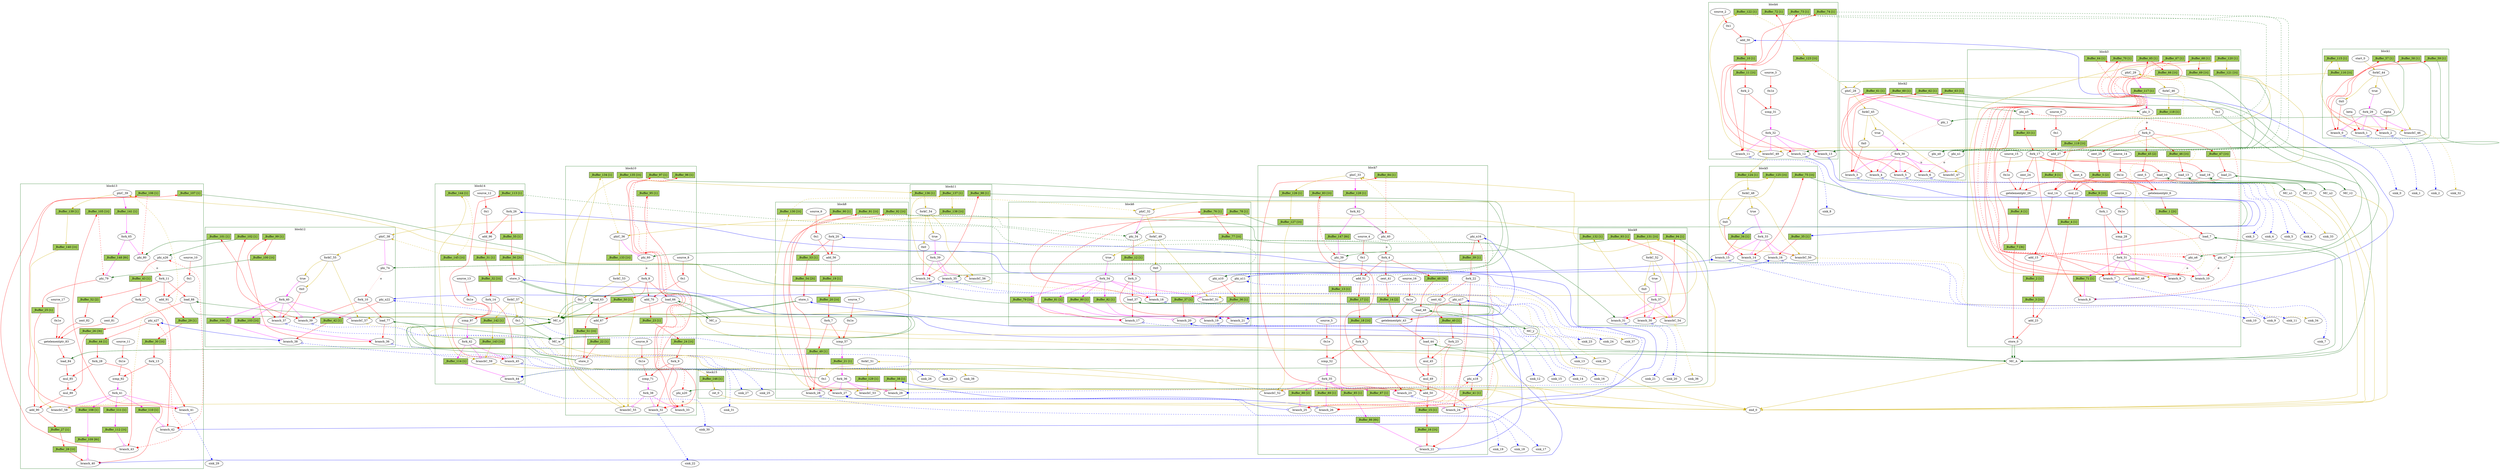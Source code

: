 // Number of blocks: 446
// Number of channels: 759
Digraph G {

  // Blocks
subgraph cluster_1 {
color = "darkgreen"
label = "block1"
  alpha [type=Entry, in="in1:32", out="out1:32", bbID = 1,  shape=oval];
  beta [type=Entry, in="in1:32", out="out1:32", bbID = 1,  shape=oval];
  brCst_block1 [type=Constant, in="in1:1", out="out1:1", bbID = 1, value="0x1", label=true,  shape=oval];
  cst_0 [type=Constant, in="in1:32", out="out1:32", bbID = 1, value="0x0", label="0x0",  shape=oval];
  branch_0 [type=Branch, in="in1:32 in2?:1", out="out1+:32 out2-:32", bbID = 1,  shape=oval];
  branch_1 [type=Branch, in="in1:32 in2?:1", out="out1+:32 out2-:32", bbID = 1,  shape=oval];
  branch_2 [type=Branch, in="in1:32 in2?:1", out="out1+:32 out2-:32", bbID = 1,  shape=oval];
  fork_29 [type=Fork, in="in1:1", out="out1:1 out2:1 out3:1 out4:1", bbID = 1,  shape=oval];
  start_0 [type=Entry, in="in1:0", out="out1:0", bbID = 1,  shape=oval];
  forkC_44 [type=Fork, in="in1:0", out="out1:0 out2:0 out3:0", bbID = 1,  shape=oval];
  branchC_46 [type=Branch, in="in1:0 in2?:1", out="out1+:0 out2-:0", bbID = 1,  shape=oval];
  _Buffer_57 [type=Buffer, in="in1:32", out="out1:32", bbID = 1, slots=1, transparent=false, label="_Buffer_57 [1]",  shape=box, style=filled, fillcolor=darkolivegreen3, height = 0.4];
  _Buffer_58 [type=Buffer, in="in1:32", out="out1:32", bbID = 1, slots=1, transparent=false, label="_Buffer_58 [1]",  shape=box, style=filled, fillcolor=darkolivegreen3, height = 0.4];
  _Buffer_59 [type=Buffer, in="in1:32", out="out1:32", bbID = 1, slots=1, transparent=false, label="_Buffer_59 [1]",  shape=box, style=filled, fillcolor=darkolivegreen3, height = 0.4];
  _Buffer_115 [type=Buffer, in="in1:0", out="out1:0", bbID = 1, slots=1, transparent=false, label="_Buffer_115 [1]",  shape=box, style=filled, fillcolor=darkolivegreen3, height = 0.4];
  _Buffer_116 [type=Buffer, in="in1:0", out="out1:0", bbID = 1, slots=1, transparent=true, label="_Buffer_116 [1t]",  shape=box, style=filled, fillcolor=darkolivegreen3, height = 0.4];
}
subgraph cluster_2 {
color = "darkgreen"
label = "block2"
  phi_1 [type=Mux, in="in1?:1 in2:32 in3:32", out="out1:32", delay=1.397, bbID = 2,  shape=oval];
  brCst_block2 [type=Constant, in="in1:1", out="out1:1", bbID = 2, value="0x1", label=true,  shape=oval];
  cst_1 [type=Constant, in="in1:32", out="out1:32", bbID = 2, value="0x0", label="0x0",  shape=oval];
  phi_n0 [type=Merge, in="in1:32 in2:32", out="out1:32", delay=1.397, bbID = 2,  shape=oval];
  phi_n1 [type=Merge, in="in1:32 in2:32", out="out1:32", delay=1.397, bbID = 2,  shape=oval];
  branch_3 [type=Branch, in="in1:32 in2?:1", out="out1+:32 out2-:32", bbID = 2,  shape=oval];
  branch_4 [type=Branch, in="in1:32 in2?:1", out="out1+:32 out2-:32", bbID = 2,  shape=oval];
  branch_5 [type=Branch, in="in1:32 in2?:1", out="out1+:32 out2-:32", bbID = 2,  shape=oval];
  branch_6 [type=Branch, in="in1:32 in2?:1", out="out1+:32 out2-:32", bbID = 2,  shape=oval];
  fork_30 [type=Fork, in="in1:1", out="out1:1 out2:1 out3:1 out4:1 out5:1", bbID = 2,  shape=oval];
  phiC_28 [type=CntrlMerge, in="in1:0 in2:0", out="out1:0 out2?:1", bbID = 2,  shape=oval];
  forkC_45 [type=Fork, in="in1:0", out="out1:0 out2:0 out3:0", bbID = 2,  shape=oval];
  branchC_47 [type=Branch, in="in1:0 in2?:1", out="out1+:0 out2-:0", bbID = 2,  shape=oval];
  _Buffer_60 [type=Buffer, in="in1:32", out="out1:32", bbID = 2, slots=1, transparent=false, label="_Buffer_60 [1]",  shape=box, style=filled, fillcolor=darkolivegreen3, height = 0.4];
  _Buffer_61 [type=Buffer, in="in1:32", out="out1:32", bbID = 2, slots=1, transparent=false, label="_Buffer_61 [1]",  shape=box, style=filled, fillcolor=darkolivegreen3, height = 0.4];
  _Buffer_62 [type=Buffer, in="in1:32", out="out1:32", bbID = 2, slots=1, transparent=false, label="_Buffer_62 [1]",  shape=box, style=filled, fillcolor=darkolivegreen3, height = 0.4];
  _Buffer_63 [type=Buffer, in="in1:32", out="out1:32", bbID = 2, slots=1, transparent=false, label="_Buffer_63 [1]",  shape=box, style=filled, fillcolor=darkolivegreen3, height = 0.4];
}
subgraph cluster_3 {
color = "darkgreen"
label = "block3"
  phi_3 [type=Mux, in="in1?:1 in2:32 in3:32", out="out1:32", delay=1.397, bbID = 3,  shape=oval];
  zext_4 [type=Operator, in="in1:32", out="out1:32", op = "zext_op", bbID = 3,  shape=oval];
  zext_5 [type=Operator, in="in1:32", out="out1:32", op = "zext_op", bbID = 3,  shape=oval];
  getelementptr_6 [type=Operator, in="in1:32 in2:32 in3:32", out="out1:32", op = "getelementptr_op", delay=3.792, constants=1, bbID = 3,  shape=oval];
  load_7 [type=Operator, in="in1:32 in2:32", out="out1:32 out2:32", op = "mc_load_op", delay=1.412, latency=2, bbID = 3, portID = 0, offset = 0,  shape=oval];
  load_10 [type=Operator, in="in1:32 in2:32", out="out1:32 out2:32", op = "mc_load_op", delay=1.412, latency=2, bbID = 3, portID = 0, offset = 0,  shape=oval];
  load_13 [type=Operator, in="in1:32 in2:32", out="out1:32 out2:32", op = "mc_load_op", delay=1.412, latency=2, bbID = 3, portID = 0, offset = 0,  shape=oval];
  mul_14 [type=Operator, in="in1:32 in2:32", out="out1:32", op = "mul_op", latency=4, bbID = 3,  shape=oval];
  add_15 [type=Operator, in="in1:32 in2:32", out="out1:32", op = "add_op", delay=2.287, bbID = 3,  shape=oval];
  load_18 [type=Operator, in="in1:32 in2:32", out="out1:32 out2:32", op = "mc_load_op", delay=1.412, latency=2, bbID = 3, portID = 0, offset = 0,  shape=oval];
  load_21 [type=Operator, in="in1:32 in2:32", out="out1:32 out2:32", op = "mc_load_op", delay=1.412, latency=2, bbID = 3, portID = 0, offset = 0,  shape=oval];
  mul_22 [type=Operator, in="in1:32 in2:32", out="out1:32", op = "mul_op", latency=4, bbID = 3,  shape=oval];
  add_23 [type=Operator, in="in1:32 in2:32", out="out1:32", op = "add_op", delay=2.287, bbID = 3,  shape=oval];
  zext_24 [type=Operator, in="in1:32", out="out1:32", op = "zext_op", bbID = 3,  shape=oval];
  zext_25 [type=Operator, in="in1:32", out="out1:32", op = "zext_op", bbID = 3,  shape=oval];
  getelementptr_26 [type=Operator, in="in1:32 in2:32 in3:32", out="out1:32", op = "getelementptr_op", delay=3.792, constants=1, bbID = 3,  shape=oval];
  store_0 [type=Operator, in="in1:32 in2:32", out="out1:32 out2:32", op = "mc_store_op", delay=0.672, bbID = 3, portID = 0, offset = 0,  shape=oval];
  cst_2 [type=Constant, in="in1:32", out="out1:32", bbID = 3, value="0x1", label="0x1",  shape=oval];
  add_27 [type=Operator, in="in1:32 in2:32", out="out1:32", op = "add_op", delay=2.287, bbID = 3,  shape=oval];
  cst_3 [type=Constant, in="in1:32", out="out1:32", bbID = 3, value="0x1e", label="0x1e",  shape=oval];
  icmp_28 [type=Operator, in="in1:32 in2:32", out="out1:1", op = "icmp_ult_op", delay=1.907, bbID = 3,  shape=oval];
  cst_21 [type=Constant, in="in1:32", out="out1:32", bbID = 3, value="0x1e", label="0x1e",  shape=oval];
  cst_22 [type=Constant, in="in1:32", out="out1:32", bbID = 3, value="0x1e", label="0x1e",  shape=oval];
  phi_n5 [type=Merge, in="in1:32 in2:32", out="out1:32", delay=1.397, bbID = 3,  shape=oval];
  phi_n6 [type=Merge, in="in1:32 in2:32", out="out1:32", delay=1.397, bbID = 3,  shape=oval];
  phi_n7 [type=Merge, in="in1:32 in2:32", out="out1:32", delay=1.397, bbID = 3,  shape=oval];
  fork_0 [type=Fork, in="in1:32", out="out1:32 out2:32 out3:32 out4:32 out5:32 out6:32 out7:32", bbID = 3,  shape=oval];
  fork_1 [type=Fork, in="in1:32", out="out1:32 out2:32", bbID = 3,  shape=oval];
  fork_17 [type=Fork, in="in1:32", out="out1:32 out2:32 out3:32 out4:32 out5:32 out6:32 out7:32", bbID = 3,  shape=oval];
  branch_7 [type=Branch, in="in1:32 in2?:1", out="out1+:32 out2-:32", bbID = 3,  shape=oval];
  branch_8 [type=Branch, in="in1:32 in2?:1", out="out1+:32 out2-:32", bbID = 3,  shape=oval];
  branch_9 [type=Branch, in="in1:32 in2?:1", out="out1+:32 out2-:32", bbID = 3,  shape=oval];
  branch_10 [type=Branch, in="in1:32 in2?:1", out="out1+:32 out2-:32", bbID = 3,  shape=oval];
  fork_31 [type=Fork, in="in1:1", out="out1:1 out2:1 out3:1 out4:1 out5:1", bbID = 3,  shape=oval];
  cst_25 [type=Constant, in="in1:32", out="out1:32", bbID = 3, value="0x1", label="0x1",  shape=oval];
  phiC_29 [type=CntrlMerge, in="in1:0 in2:0", out="out1:0 out2?:1", bbID = 3,  shape=oval];
  forkC_46 [type=Fork, in="in1:0", out="out1:0 out2:0", bbID = 3,  shape=oval];
  branchC_48 [type=Branch, in="in1:0 in2?:1", out="out1+:0 out2-:0", bbID = 3,  shape=oval];
  source_0 [type=Source, out="out1:32", bbID = 3,  shape=oval];
  source_1 [type=Source, out="out1:32", bbID = 3,  shape=oval];
  source_14 [type=Source, out="out1:32", bbID = 3,  shape=oval];
  source_15 [type=Source, out="out1:32", bbID = 3,  shape=oval];
  _Buffer_1 [type=Buffer, in="in1:32", out="out1:32", bbID = 3, slots=2, transparent=true, label="_Buffer_1 [2t]",  shape=box, style=filled, fillcolor=darkolivegreen3, height = 0.4];
  _Buffer_2 [type=Buffer, in="in1:32", out="out1:32", bbID = 3, slots=1, transparent=false, label="_Buffer_2 [1]",  shape=box, style=filled, fillcolor=darkolivegreen3, height = 0.4];
  _Buffer_3 [type=Buffer, in="in1:32", out="out1:32", bbID = 3, slots=1, transparent=true, label="_Buffer_3 [1t]",  shape=box, style=filled, fillcolor=darkolivegreen3, height = 0.4];
  _Buffer_4 [type=Buffer, in="in1:32", out="out1:32", bbID = 3, slots=1, transparent=false, label="_Buffer_4 [1]",  shape=box, style=filled, fillcolor=darkolivegreen3, height = 0.4];
  _Buffer_5 [type=Buffer, in="in1:32", out="out1:32", bbID = 3, slots=2, transparent=false, label="_Buffer_5 [2]",  shape=box, style=filled, fillcolor=darkolivegreen3, height = 0.4];
  _Buffer_6 [type=Buffer, in="in1:32", out="out1:32", bbID = 3, slots=1, transparent=false, label="_Buffer_6 [1]",  shape=box, style=filled, fillcolor=darkolivegreen3, height = 0.4];
  _Buffer_7 [type=Buffer, in="in1:32", out="out1:32", bbID = 3, slots=3, transparent=true, label="_Buffer_7 [3t]",  shape=box, style=filled, fillcolor=darkolivegreen3, height = 0.4];
  _Buffer_8 [type=Buffer, in="in1:32", out="out1:32", bbID = 3, slots=1, transparent=false, label="_Buffer_8 [1]",  shape=box, style=filled, fillcolor=darkolivegreen3, height = 0.4];
  _Buffer_9 [type=Buffer, in="in1:32", out="out1:32", bbID = 3, slots=1, transparent=true, label="_Buffer_9 [1t]",  shape=box, style=filled, fillcolor=darkolivegreen3, height = 0.4];
  _Buffer_33 [type=Buffer, in="in1:32", out="out1:32", bbID = 3, slots=1, transparent=false, label="_Buffer_33 [1]",  shape=box, style=filled, fillcolor=darkolivegreen3, height = 0.4];
  _Buffer_45 [type=Buffer, in="in1:32", out="out1:32", bbID = 3, slots=2, transparent=false, label="_Buffer_45 [2]",  shape=box, style=filled, fillcolor=darkolivegreen3, height = 0.4];
  _Buffer_46 [type=Buffer, in="in1:32", out="out1:32", bbID = 3, slots=1, transparent=true, label="_Buffer_46 [1t]",  shape=box, style=filled, fillcolor=darkolivegreen3, height = 0.4];
  _Buffer_47 [type=Buffer, in="in1:32", out="out1:32", bbID = 3, slots=1, transparent=true, label="_Buffer_47 [1t]",  shape=box, style=filled, fillcolor=darkolivegreen3, height = 0.4];
  _Buffer_64 [type=Buffer, in="in1:32", out="out1:32", bbID = 3, slots=1, transparent=false, label="_Buffer_64 [1]",  shape=box, style=filled, fillcolor=darkolivegreen3, height = 0.4];
  _Buffer_65 [type=Buffer, in="in1:32", out="out1:32", bbID = 3, slots=1, transparent=false, label="_Buffer_65 [1]",  shape=box, style=filled, fillcolor=darkolivegreen3, height = 0.4];
  _Buffer_66 [type=Buffer, in="in1:32", out="out1:32", bbID = 3, slots=1, transparent=true, label="_Buffer_66 [1t]",  shape=box, style=filled, fillcolor=darkolivegreen3, height = 0.4];
  _Buffer_67 [type=Buffer, in="in1:32", out="out1:32", bbID = 3, slots=1, transparent=false, label="_Buffer_67 [1]",  shape=box, style=filled, fillcolor=darkolivegreen3, height = 0.4];
  _Buffer_68 [type=Buffer, in="in1:32", out="out1:32", bbID = 3, slots=1, transparent=false, label="_Buffer_68 [1]",  shape=box, style=filled, fillcolor=darkolivegreen3, height = 0.4];
  _Buffer_69 [type=Buffer, in="in1:32", out="out1:32", bbID = 3, slots=1, transparent=true, label="_Buffer_69 [1t]",  shape=box, style=filled, fillcolor=darkolivegreen3, height = 0.4];
  _Buffer_70 [type=Buffer, in="in1:32", out="out1:32", bbID = 3, slots=1, transparent=false, label="_Buffer_70 [1]",  shape=box, style=filled, fillcolor=darkolivegreen3, height = 0.4];
  _Buffer_71 [type=Buffer, in="in1:1", out="out1:1", bbID = 3, slots=1, transparent=false, label="_Buffer_71 [1]",  shape=box, style=filled, fillcolor=darkolivegreen3, height = 0.4];
  _Buffer_117 [type=Buffer, in="in1:1", out="out1:1", bbID = 3, slots=1, transparent=false, label="_Buffer_117 [1]",  shape=box, style=filled, fillcolor=darkolivegreen3, height = 0.4];
  _Buffer_118 [type=Buffer, in="in1:0", out="out1:0", bbID = 3, slots=1, transparent=false, label="_Buffer_118 [1]",  shape=box, style=filled, fillcolor=darkolivegreen3, height = 0.4];
  _Buffer_119 [type=Buffer, in="in1:0", out="out1:0", bbID = 3, slots=1, transparent=true, label="_Buffer_119 [1t]",  shape=box, style=filled, fillcolor=darkolivegreen3, height = 0.4];
  _Buffer_120 [type=Buffer, in="in1:0", out="out1:0", bbID = 3, slots=1, transparent=false, label="_Buffer_120 [1]",  shape=box, style=filled, fillcolor=darkolivegreen3, height = 0.4];
  _Buffer_121 [type=Buffer, in="in1:0", out="out1:0", bbID = 3, slots=1, transparent=true, label="_Buffer_121 [1t]",  shape=box, style=filled, fillcolor=darkolivegreen3, height = 0.4];
}
subgraph cluster_4 {
color = "darkgreen"
label = "block4"
  cst_4 [type=Constant, in="in1:32", out="out1:32", bbID = 4, value="0x1", label="0x1",  shape=oval];
  add_30 [type=Operator, in="in1:32 in2:32", out="out1:32", op = "add_op", delay=2.287, bbID = 4,  shape=oval];
  cst_5 [type=Constant, in="in1:32", out="out1:32", bbID = 4, value="0x1e", label="0x1e",  shape=oval];
  icmp_31 [type=Operator, in="in1:32 in2:32", out="out1:1", op = "icmp_ult_op", delay=1.907, bbID = 4,  shape=oval];
  fork_2 [type=Fork, in="in1:32", out="out1:32 out2:32", bbID = 4,  shape=oval];
  branch_11 [type=Branch, in="in1:32 in2?:1", out="out1+:32 out2-:32", bbID = 4,  shape=oval];
  branch_12 [type=Branch, in="in1:32 in2?:1", out="out1+:32 out2-:32", bbID = 4,  shape=oval];
  branch_13 [type=Branch, in="in1:32 in2?:1", out="out1+:32 out2-:32", bbID = 4,  shape=oval];
  fork_32 [type=Fork, in="in1:1", out="out1:1 out2:1 out3:1 out4:1", bbID = 4,  shape=oval];
  branchC_49 [type=Branch, in="in1:0 in2?:1", out="out1+:0 out2-:0", bbID = 4,  shape=oval];
  source_2 [type=Source, out="out1:32", bbID = 4,  shape=oval];
  source_3 [type=Source, out="out1:32", bbID = 4,  shape=oval];
  _Buffer_10 [type=Buffer, in="in1:32", out="out1:32", bbID = 4, slots=1, transparent=false, label="_Buffer_10 [1]",  shape=box, style=filled, fillcolor=darkolivegreen3, height = 0.4];
  _Buffer_11 [type=Buffer, in="in1:32", out="out1:32", bbID = 4, slots=1, transparent=true, label="_Buffer_11 [1t]",  shape=box, style=filled, fillcolor=darkolivegreen3, height = 0.4];
  _Buffer_72 [type=Buffer, in="in1:32", out="out1:32", bbID = 4, slots=1, transparent=false, label="_Buffer_72 [1]",  shape=box, style=filled, fillcolor=darkolivegreen3, height = 0.4];
  _Buffer_73 [type=Buffer, in="in1:32", out="out1:32", bbID = 4, slots=1, transparent=false, label="_Buffer_73 [1]",  shape=box, style=filled, fillcolor=darkolivegreen3, height = 0.4];
  _Buffer_74 [type=Buffer, in="in1:32", out="out1:32", bbID = 4, slots=1, transparent=false, label="_Buffer_74 [1]",  shape=box, style=filled, fillcolor=darkolivegreen3, height = 0.4];
  _Buffer_122 [type=Buffer, in="in1:0", out="out1:0", bbID = 4, slots=1, transparent=false, label="_Buffer_122 [1]",  shape=box, style=filled, fillcolor=darkolivegreen3, height = 0.4];
  _Buffer_123 [type=Buffer, in="in1:0", out="out1:0", bbID = 4, slots=1, transparent=true, label="_Buffer_123 [1t]",  shape=box, style=filled, fillcolor=darkolivegreen3, height = 0.4];
}
subgraph cluster_5 {
color = "darkgreen"
label = "block5"
  brCst_block5 [type=Constant, in="in1:1", out="out1:1", bbID = 5, value="0x1", label=true,  shape=oval];
  cst_6 [type=Constant, in="in1:32", out="out1:32", bbID = 5, value="0x0", label="0x0",  shape=oval];
  branch_14 [type=Branch, in="in1:32 in2?:1", out="out1+:32 out2-:32", bbID = 5,  shape=oval];
  branch_15 [type=Branch, in="in1:32 in2?:1", out="out1+:32 out2-:32", bbID = 5,  shape=oval];
  branch_16 [type=Branch, in="in1:32 in2?:1", out="out1+:32 out2-:32", bbID = 5,  shape=oval];
  fork_33 [type=Fork, in="in1:1", out="out1:1 out2:1 out3:1 out4:1", bbID = 5,  shape=oval];
  forkC_48 [type=Fork, in="in1:0", out="out1:0 out2:0 out3:0", bbID = 5,  shape=oval];
  branchC_50 [type=Branch, in="in1:0 in2?:1", out="out1+:0 out2-:0", bbID = 5,  shape=oval];
  _Buffer_34 [type=Buffer, in="in1:32", out="out1:32", bbID = 5, slots=1, transparent=false, label="_Buffer_34 [1]",  shape=box, style=filled, fillcolor=darkolivegreen3, height = 0.4];
  _Buffer_35 [type=Buffer, in="in1:32", out="out1:32", bbID = 5, slots=1, transparent=false, label="_Buffer_35 [1]",  shape=box, style=filled, fillcolor=darkolivegreen3, height = 0.4];
  _Buffer_75 [type=Buffer, in="in1:32", out="out1:32", bbID = 5, slots=1, transparent=true, label="_Buffer_75 [1t]",  shape=box, style=filled, fillcolor=darkolivegreen3, height = 0.4];
  _Buffer_124 [type=Buffer, in="in1:0", out="out1:0", bbID = 5, slots=1, transparent=false, label="_Buffer_124 [1]",  shape=box, style=filled, fillcolor=darkolivegreen3, height = 0.4];
  _Buffer_125 [type=Buffer, in="in1:0", out="out1:0", bbID = 5, slots=1, transparent=true, label="_Buffer_125 [1t]",  shape=box, style=filled, fillcolor=darkolivegreen3, height = 0.4];
}
subgraph cluster_6 {
color = "darkgreen"
label = "block6"
  phi_34 [type=Mux, in="in1?:1 in2:32 in3:32", out="out1:32", delay=1.397, bbID = 6,  shape=oval];
  load_37 [type=Operator, in="in1:32 in2:32", out="out1:32 out2:32", op = "mc_load_op", delay=1.412, latency=2, bbID = 6, portID = 0, offset = 0,  shape=oval];
  brCst_block6 [type=Constant, in="in1:1", out="out1:1", bbID = 6, value="0x1", label=true,  shape=oval];
  cst_7 [type=Constant, in="in1:32", out="out1:32", bbID = 6, value="0x0", label="0x0",  shape=oval];
  phi_n10 [type=Merge, in="in1:32 in2:32", out="out1:32", delay=1.397, bbID = 6,  shape=oval];
  phi_n11 [type=Merge, in="in1:32 in2:32", out="out1:32", delay=1.397, bbID = 6,  shape=oval];
  fork_3 [type=Fork, in="in1:32", out="out1:32 out2:32", bbID = 6,  shape=oval];
  branch_17 [type=Branch, in="in1:32 in2?:1", out="out1+:32 out2-:32", bbID = 6,  shape=oval];
  branch_18 [type=Branch, in="in1:32 in2?:1", out="out1+:32 out2-:32", bbID = 6,  shape=oval];
  branch_19 [type=Branch, in="in1:32 in2?:1", out="out1+:32 out2-:32", bbID = 6,  shape=oval];
  branch_20 [type=Branch, in="in1:32 in2?:1", out="out1+:32 out2-:32", bbID = 6,  shape=oval];
  branch_21 [type=Branch, in="in1:32 in2?:1", out="out1+:32 out2-:32", bbID = 6,  shape=oval];
  fork_34 [type=Fork, in="in1:1", out="out1:1 out2:1 out3:1 out4:1 out5:1 out6:1 out7:1 out8:1", bbID = 6,  shape=oval];
  phiC_32 [type=CntrlMerge, in="in1:0 in2:0", out="out1:0 out2?:1", bbID = 6,  shape=oval];
  forkC_49 [type=Fork, in="in1:0", out="out1:0 out2:0 out3:0", bbID = 6,  shape=oval];
  branchC_51 [type=Branch, in="in1:0 in2?:1", out="out1+:0 out2-:0", bbID = 6,  shape=oval];
  _Buffer_12 [type=Buffer, in="in1:32", out="out1:32", bbID = 6, slots=1, transparent=false, label="_Buffer_12 [1]",  shape=box, style=filled, fillcolor=darkolivegreen3, height = 0.4];
  _Buffer_36 [type=Buffer, in="in1:32", out="out1:32", bbID = 6, slots=1, transparent=false, label="_Buffer_36 [1]",  shape=box, style=filled, fillcolor=darkolivegreen3, height = 0.4];
  _Buffer_37 [type=Buffer, in="in1:32", out="out1:32", bbID = 6, slots=1, transparent=false, label="_Buffer_37 [1]",  shape=box, style=filled, fillcolor=darkolivegreen3, height = 0.4];
  _Buffer_76 [type=Buffer, in="in1:32", out="out1:32", bbID = 6, slots=1, transparent=false, label="_Buffer_76 [1]",  shape=box, style=filled, fillcolor=darkolivegreen3, height = 0.4];
  _Buffer_77 [type=Buffer, in="in1:32", out="out1:32", bbID = 6, slots=1, transparent=true, label="_Buffer_77 [1t]",  shape=box, style=filled, fillcolor=darkolivegreen3, height = 0.4];
  _Buffer_78 [type=Buffer, in="in1:32", out="out1:32", bbID = 6, slots=1, transparent=false, label="_Buffer_78 [1]",  shape=box, style=filled, fillcolor=darkolivegreen3, height = 0.4];
  _Buffer_79 [type=Buffer, in="in1:1", out="out1:1", bbID = 6, slots=1, transparent=true, label="_Buffer_79 [1t]",  shape=box, style=filled, fillcolor=darkolivegreen3, height = 0.4];
  _Buffer_80 [type=Buffer, in="in1:1", out="out1:1", bbID = 6, slots=1, transparent=false, label="_Buffer_80 [1]",  shape=box, style=filled, fillcolor=darkolivegreen3, height = 0.4];
  _Buffer_81 [type=Buffer, in="in1:1", out="out1:1", bbID = 6, slots=1, transparent=false, label="_Buffer_81 [1]",  shape=box, style=filled, fillcolor=darkolivegreen3, height = 0.4];
  _Buffer_82 [type=Buffer, in="in1:1", out="out1:1", bbID = 6, slots=1, transparent=false, label="_Buffer_82 [1]",  shape=box, style=filled, fillcolor=darkolivegreen3, height = 0.4];
}
subgraph cluster_7 {
color = "darkgreen"
label = "block7"
  phi_39 [type=Mux, in="in1?:1 in2:32 in3:32", out="out1:32", delay=1.397, bbID = 7,  shape=oval];
  phi_40 [type=Mux, in="in1?:1 in2:32 in3:32", out="out1:32", delay=1.397, bbID = 7,  shape=oval];
  zext_41 [type=Operator, in="in1:32", out="out1:32", op = "zext_op", bbID = 7,  shape=oval];
  zext_42 [type=Operator, in="in1:32", out="out1:32", op = "zext_op", bbID = 7,  shape=oval];
  getelementptr_43 [type=Operator, in="in1:32 in2:32 in3:32", out="out1:32", op = "getelementptr_op", delay=3.792, constants=1, bbID = 7,  shape=oval];
  load_44 [type=Operator, in="in1:32 in2:32", out="out1:32 out2:32", op = "mc_load_op", delay=1.412, latency=2, bbID = 7, portID = 1, offset = 0,  shape=oval];
  mul_45 [type=Operator, in="in1:32 in2:32", out="out1:32", op = "mul_op", latency=4, bbID = 7,  shape=oval];
  load_48 [type=Operator, in="in1:32 in2:32", out="out1:32 out2:32", op = "mc_load_op", delay=1.412, latency=2, bbID = 7, portID = 0, offset = 0,  shape=oval];
  mul_49 [type=Operator, in="in1:32 in2:32", out="out1:32", op = "mul_op", latency=4, bbID = 7,  shape=oval];
  add_50 [type=Operator, in="in1:32 in2:32", out="out1:32", op = "add_op", delay=2.287, bbID = 7,  shape=oval];
  cst_8 [type=Constant, in="in1:32", out="out1:32", bbID = 7, value="0x1", label="0x1",  shape=oval];
  add_51 [type=Operator, in="in1:32 in2:32", out="out1:32", op = "add_op", delay=2.287, bbID = 7,  shape=oval];
  cst_9 [type=Constant, in="in1:32", out="out1:32", bbID = 7, value="0x1e", label="0x1e",  shape=oval];
  icmp_52 [type=Operator, in="in1:32 in2:32", out="out1:1", op = "icmp_ult_op", delay=1.907, bbID = 7,  shape=oval];
  cst_23 [type=Constant, in="in1:32", out="out1:32", bbID = 7, value="0x1e", label="0x1e",  shape=oval];
  phi_n16 [type=Merge, in="in1:32 in2:32", out="out1:32", delay=1.397, bbID = 7,  shape=oval];
  phi_n17 [type=Merge, in="in1:32 in2:32", out="out1:32", delay=1.397, bbID = 7,  shape=oval];
  phi_n18 [type=Merge, in="in1:32 in2:32", out="out1:32", delay=1.397, bbID = 7,  shape=oval];
  fork_4 [type=Fork, in="in1:32", out="out1:32 out2:32 out3:32", bbID = 7,  shape=oval];
  fork_6 [type=Fork, in="in1:32", out="out1:32 out2:32", bbID = 7,  shape=oval];
  fork_22 [type=Fork, in="in1:32", out="out1:32 out2:32", bbID = 7,  shape=oval];
  fork_23 [type=Fork, in="in1:32", out="out1:32 out2:32", bbID = 7,  shape=oval];
  branch_22 [type=Branch, in="in1:32 in2?:1", out="out1+:32 out2-:32", bbID = 7,  shape=oval];
  branch_23 [type=Branch, in="in1:32 in2?:1", out="out1+:32 out2-:32", bbID = 7,  shape=oval];
  branch_24 [type=Branch, in="in1:32 in2?:1", out="out1+:32 out2-:32", bbID = 7,  shape=oval];
  branch_25 [type=Branch, in="in1:32 in2?:1", out="out1+:32 out2-:32", bbID = 7,  shape=oval];
  branch_26 [type=Branch, in="in1:32 in2?:1", out="out1+:32 out2-:32", bbID = 7,  shape=oval];
  fork_35 [type=Fork, in="in1:1", out="out1:1 out2:1 out3:1 out4:1 out5:1 out6:1 out7:1 out8:1", bbID = 7,  shape=oval];
  phiC_33 [type=CntrlMerge, in="in1:0 in2:0", out="out1:0 out2?:1", bbID = 7,  shape=oval];
  branchC_52 [type=Branch, in="in1:0 in2?:1", out="out1+:0 out2-:0", bbID = 7,  shape=oval];
  source_4 [type=Source, out="out1:32", bbID = 7,  shape=oval];
  source_5 [type=Source, out="out1:32", bbID = 7,  shape=oval];
  source_16 [type=Source, out="out1:32", bbID = 7,  shape=oval];
  fork_62 [type=Fork, in="in1:1", out="out1:1 out2:1", bbID = 7,  shape=oval];
  _Buffer_13 [type=Buffer, in="in1:32", out="out1:32", bbID = 7, slots=1, transparent=false, label="_Buffer_13 [1]",  shape=box, style=filled, fillcolor=darkolivegreen3, height = 0.4];
  _Buffer_14 [type=Buffer, in="in1:32", out="out1:32", bbID = 7, slots=2, transparent=false, label="_Buffer_14 [2]",  shape=box, style=filled, fillcolor=darkolivegreen3, height = 0.4];
  _Buffer_15 [type=Buffer, in="in1:32", out="out1:32", bbID = 7, slots=1, transparent=false, label="_Buffer_15 [1]",  shape=box, style=filled, fillcolor=darkolivegreen3, height = 0.4];
  _Buffer_16 [type=Buffer, in="in1:32", out="out1:32", bbID = 7, slots=1, transparent=true, label="_Buffer_16 [1t]",  shape=box, style=filled, fillcolor=darkolivegreen3, height = 0.4];
  _Buffer_17 [type=Buffer, in="in1:32", out="out1:32", bbID = 7, slots=1, transparent=false, label="_Buffer_17 [1]",  shape=box, style=filled, fillcolor=darkolivegreen3, height = 0.4];
  _Buffer_18 [type=Buffer, in="in1:32", out="out1:32", bbID = 7, slots=1, transparent=true, label="_Buffer_18 [1t]",  shape=box, style=filled, fillcolor=darkolivegreen3, height = 0.4];
  _Buffer_39 [type=Buffer, in="in1:32", out="out1:32", bbID = 7, slots=1, transparent=false, label="_Buffer_39 [1]",  shape=box, style=filled, fillcolor=darkolivegreen3, height = 0.4];
  _Buffer_40 [type=Buffer, in="in1:32", out="out1:32", bbID = 7, slots=1, transparent=false, label="_Buffer_40 [1]",  shape=box, style=filled, fillcolor=darkolivegreen3, height = 0.4];
  _Buffer_41 [type=Buffer, in="in1:32", out="out1:32", bbID = 7, slots=1, transparent=false, label="_Buffer_41 [1]",  shape=box, style=filled, fillcolor=darkolivegreen3, height = 0.4];
  _Buffer_48 [type=Buffer, in="in1:32", out="out1:32", bbID = 7, slots=3, transparent=true, label="_Buffer_48 [3t]",  shape=box, style=filled, fillcolor=darkolivegreen3, height = 0.4];
  _Buffer_83 [type=Buffer, in="in1:32", out="out1:32", bbID = 7, slots=1, transparent=true, label="_Buffer_83 [1t]",  shape=box, style=filled, fillcolor=darkolivegreen3, height = 0.4];
  _Buffer_84 [type=Buffer, in="in1:32", out="out1:32", bbID = 7, slots=1, transparent=false, label="_Buffer_84 [1]",  shape=box, style=filled, fillcolor=darkolivegreen3, height = 0.4];
  _Buffer_85 [type=Buffer, in="in1:1", out="out1:1", bbID = 7, slots=1, transparent=false, label="_Buffer_85 [1]",  shape=box, style=filled, fillcolor=darkolivegreen3, height = 0.4];
  _Buffer_86 [type=Buffer, in="in1:1", out="out1:1", bbID = 7, slots=6, transparent=true, label="_Buffer_86 [6t]",  shape=box, style=filled, fillcolor=darkolivegreen3, height = 0.4];
  _Buffer_87 [type=Buffer, in="in1:1", out="out1:1", bbID = 7, slots=1, transparent=false, label="_Buffer_87 [1]",  shape=box, style=filled, fillcolor=darkolivegreen3, height = 0.4];
  _Buffer_88 [type=Buffer, in="in1:1", out="out1:1", bbID = 7, slots=2, transparent=false, label="_Buffer_88 [2]",  shape=box, style=filled, fillcolor=darkolivegreen3, height = 0.4];
  _Buffer_89 [type=Buffer, in="in1:1", out="out1:1", bbID = 7, slots=1, transparent=false, label="_Buffer_89 [1]",  shape=box, style=filled, fillcolor=darkolivegreen3, height = 0.4];
  _Buffer_126 [type=Buffer, in="in1:0", out="out1:0", bbID = 7, slots=1, transparent=false, label="_Buffer_126 [1]",  shape=box, style=filled, fillcolor=darkolivegreen3, height = 0.4];
  _Buffer_127 [type=Buffer, in="in1:0", out="out1:0", bbID = 7, slots=1, transparent=true, label="_Buffer_127 [1t]",  shape=box, style=filled, fillcolor=darkolivegreen3, height = 0.4];
  _Buffer_128 [type=Buffer, in="in1:1", out="out1:1", bbID = 7, slots=1, transparent=false, label="_Buffer_128 [1]",  shape=box, style=filled, fillcolor=darkolivegreen3, height = 0.4];
  _Buffer_147 [type=Buffer, in="in1:1", out="out1:1", bbID = 7, slots=6, transparent=true, label="_Buffer_147 [6t]",  shape=box, style=filled, fillcolor=darkolivegreen3, height = 0.4];
}
subgraph cluster_8 {
color = "darkgreen"
label = "block8"
  store_1 [type=Operator, in="in1:32 in2:32", out="out1:32 out2:32", op = "mc_store_op", delay=0.672, bbID = 8, portID = 0, offset = 0,  shape=oval];
  cst_10 [type=Constant, in="in1:32", out="out1:32", bbID = 8, value="0x1", label="0x1",  shape=oval];
  add_56 [type=Operator, in="in1:32 in2:32", out="out1:32", op = "add_op", delay=2.287, bbID = 8,  shape=oval];
  cst_11 [type=Constant, in="in1:32", out="out1:32", bbID = 8, value="0x1e", label="0x1e",  shape=oval];
  icmp_57 [type=Operator, in="in1:32 in2:32", out="out1:1", op = "icmp_ult_op", delay=1.907, bbID = 8,  shape=oval];
  fork_7 [type=Fork, in="in1:32", out="out1:32 out2:32", bbID = 8,  shape=oval];
  fork_20 [type=Fork, in="in1:32", out="out1:32 out2:32", bbID = 8,  shape=oval];
  branch_27 [type=Branch, in="in1:32 in2?:1", out="out1+:32 out2-:32", bbID = 8,  shape=oval];
  branch_28 [type=Branch, in="in1:32 in2?:1", out="out1+:32 out2-:32", bbID = 8,  shape=oval];
  branch_29 [type=Branch, in="in1:32 in2?:1", out="out1+:32 out2-:32", bbID = 8,  shape=oval];
  fork_36 [type=Fork, in="in1:1", out="out1:1 out2:1 out3:1 out4:1", bbID = 8,  shape=oval];
  cst_26 [type=Constant, in="in1:32", out="out1:32", bbID = 8, value="0x1", label="0x1",  shape=oval];
  forkC_51 [type=Fork, in="in1:0", out="out1:0 out2:0", bbID = 8,  shape=oval];
  branchC_53 [type=Branch, in="in1:0 in2?:1", out="out1+:0 out2-:0", bbID = 8,  shape=oval];
  source_6 [type=Source, out="out1:32", bbID = 8,  shape=oval];
  source_7 [type=Source, out="out1:32", bbID = 8,  shape=oval];
  _Buffer_19 [type=Buffer, in="in1:32", out="out1:32", bbID = 8, slots=1, transparent=false, label="_Buffer_19 [1]",  shape=box, style=filled, fillcolor=darkolivegreen3, height = 0.4];
  _Buffer_20 [type=Buffer, in="in1:32", out="out1:32", bbID = 8, slots=1, transparent=true, label="_Buffer_20 [1t]",  shape=box, style=filled, fillcolor=darkolivegreen3, height = 0.4];
  _Buffer_21 [type=Buffer, in="in1:1", out="out1:1", bbID = 8, slots=1, transparent=false, label="_Buffer_21 [1]",  shape=box, style=filled, fillcolor=darkolivegreen3, height = 0.4];
  _Buffer_38 [type=Buffer, in="in1:32", out="out1:32", bbID = 8, slots=1, transparent=false, label="_Buffer_38 [1]",  shape=box, style=filled, fillcolor=darkolivegreen3, height = 0.4];
  _Buffer_49 [type=Buffer, in="in1:32", out="out1:32", bbID = 8, slots=1, transparent=false, label="_Buffer_49 [1]",  shape=box, style=filled, fillcolor=darkolivegreen3, height = 0.4];
  _Buffer_53 [type=Buffer, in="in1:32", out="out1:32", bbID = 8, slots=1, transparent=false, label="_Buffer_53 [1]",  shape=box, style=filled, fillcolor=darkolivegreen3, height = 0.4];
  _Buffer_54 [type=Buffer, in="in1:32", out="out1:32", bbID = 8, slots=2, transparent=true, label="_Buffer_54 [2t]",  shape=box, style=filled, fillcolor=darkolivegreen3, height = 0.4];
  _Buffer_90 [type=Buffer, in="in1:32", out="out1:32", bbID = 8, slots=1, transparent=false, label="_Buffer_90 [1]",  shape=box, style=filled, fillcolor=darkolivegreen3, height = 0.4];
  _Buffer_91 [type=Buffer, in="in1:32", out="out1:32", bbID = 8, slots=1, transparent=true, label="_Buffer_91 [1t]",  shape=box, style=filled, fillcolor=darkolivegreen3, height = 0.4];
  _Buffer_92 [type=Buffer, in="in1:32", out="out1:32", bbID = 8, slots=1, transparent=true, label="_Buffer_92 [1t]",  shape=box, style=filled, fillcolor=darkolivegreen3, height = 0.4];
  _Buffer_129 [type=Buffer, in="in1:0", out="out1:0", bbID = 8, slots=1, transparent=false, label="_Buffer_129 [1]",  shape=box, style=filled, fillcolor=darkolivegreen3, height = 0.4];
  _Buffer_130 [type=Buffer, in="in1:0", out="out1:0", bbID = 8, slots=1, transparent=true, label="_Buffer_130 [1t]",  shape=box, style=filled, fillcolor=darkolivegreen3, height = 0.4];
}
subgraph cluster_9 {
color = "darkgreen"
label = "block9"
  brCst_block9 [type=Constant, in="in1:1", out="out1:1", bbID = 9, value="0x1", label=true,  shape=oval];
  cst_12 [type=Constant, in="in1:32", out="out1:32", bbID = 9, value="0x0", label="0x0",  shape=oval];
  branch_30 [type=Branch, in="in1:32 in2?:1", out="out1+:32 out2-:32", bbID = 9,  shape=oval];
  branch_31 [type=Branch, in="in1:32 in2?:1", out="out1+:32 out2-:32", bbID = 9,  shape=oval];
  fork_37 [type=Fork, in="in1:1", out="out1:1 out2:1 out3:1", bbID = 9,  shape=oval];
  forkC_52 [type=Fork, in="in1:0", out="out1:0 out2:0 out3:0", bbID = 9,  shape=oval];
  branchC_54 [type=Branch, in="in1:0 in2?:1", out="out1+:0 out2-:0", bbID = 9,  shape=oval];
  _Buffer_93 [type=Buffer, in="in1:32", out="out1:32", bbID = 9, slots=1, transparent=false, label="_Buffer_93 [1]",  shape=box, style=filled, fillcolor=darkolivegreen3, height = 0.4];
  _Buffer_94 [type=Buffer, in="in1:32", out="out1:32", bbID = 9, slots=1, transparent=false, label="_Buffer_94 [1]",  shape=box, style=filled, fillcolor=darkolivegreen3, height = 0.4];
  _Buffer_131 [type=Buffer, in="in1:0", out="out1:0", bbID = 9, slots=1, transparent=true, label="_Buffer_131 [1t]",  shape=box, style=filled, fillcolor=darkolivegreen3, height = 0.4];
  _Buffer_132 [type=Buffer, in="in1:0", out="out1:0", bbID = 9, slots=1, transparent=false, label="_Buffer_132 [1]",  shape=box, style=filled, fillcolor=darkolivegreen3, height = 0.4];
}
subgraph cluster_10 {
color = "darkgreen"
label = "block10"
  phi_60 [type=Mux, in="in1?:1 in2:32 in3:32", out="out1:32", delay=1.397, bbID = 10,  shape=oval];
  load_63 [type=Operator, in="in1:32 in2:32", out="out1:32 out2:32", op = "mc_load_op", delay=1.412, latency=2, bbID = 10, portID = 1, offset = 0,  shape=oval];
  load_66 [type=Operator, in="in1:32 in2:32", out="out1:32 out2:32", op = "mc_load_op", delay=1.412, latency=2, bbID = 10, portID = 0, offset = 0,  shape=oval];
  add_67 [type=Operator, in="in1:32 in2:32", out="out1:32", op = "add_op", delay=2.287, bbID = 10,  shape=oval];
  store_2 [type=Operator, in="in1:32 in2:32", out="out1:32 out2:32", op = "mc_store_op", delay=0.672, bbID = 10, portID = 1, offset = 0,  shape=oval];
  cst_13 [type=Constant, in="in1:32", out="out1:32", bbID = 10, value="0x1", label="0x1",  shape=oval];
  add_70 [type=Operator, in="in1:32 in2:32", out="out1:32", op = "add_op", delay=2.287, bbID = 10,  shape=oval];
  cst_14 [type=Constant, in="in1:32", out="out1:32", bbID = 10, value="0x1e", label="0x1e",  shape=oval];
  icmp_71 [type=Operator, in="in1:32 in2:32", out="out1:1", op = "icmp_ult_op", delay=1.907, bbID = 10,  shape=oval];
  phi_n20 [type=Merge, in="in1:32 in2:32", out="out1:32", delay=1.397, bbID = 10,  shape=oval];
  fork_8 [type=Fork, in="in1:32", out="out1:32 out2:32 out3:32 out4:32", bbID = 10,  shape=oval];
  fork_9 [type=Fork, in="in1:32", out="out1:32 out2:32", bbID = 10,  shape=oval];
  branch_32 [type=Branch, in="in1:32 in2?:1", out="out1+:32 out2-:32", bbID = 10,  shape=oval];
  branch_33 [type=Branch, in="in1:32 in2?:1", out="out1+:32 out2-:32", bbID = 10,  shape=oval];
  fork_38 [type=Fork, in="in1:1", out="out1:1 out2:1 out3:1", bbID = 10,  shape=oval];
  cst_27 [type=Constant, in="in1:32", out="out1:32", bbID = 10, value="0x1", label="0x1",  shape=oval];
  phiC_36 [type=CntrlMerge, in="in1:0 in2:0", out="out1:0 out2?:1", bbID = 10,  shape=oval];
  forkC_53 [type=Fork, in="in1:0", out="out1:0 out2:0", bbID = 10,  shape=oval];
  branchC_55 [type=Branch, in="in1:0 in2?:1", out="out1+:0 out2-:0", bbID = 10,  shape=oval];
  source_8 [type=Source, out="out1:32", bbID = 10,  shape=oval];
  source_9 [type=Source, out="out1:32", bbID = 10,  shape=oval];
  _Buffer_22 [type=Buffer, in="in1:32", out="out1:32", bbID = 10, slots=1, transparent=false, label="_Buffer_22 [1]",  shape=box, style=filled, fillcolor=darkolivegreen3, height = 0.4];
  _Buffer_23 [type=Buffer, in="in1:32", out="out1:32", bbID = 10, slots=1, transparent=false, label="_Buffer_23 [1]",  shape=box, style=filled, fillcolor=darkolivegreen3, height = 0.4];
  _Buffer_24 [type=Buffer, in="in1:32", out="out1:32", bbID = 10, slots=1, transparent=true, label="_Buffer_24 [1t]",  shape=box, style=filled, fillcolor=darkolivegreen3, height = 0.4];
  _Buffer_50 [type=Buffer, in="in1:32", out="out1:32", bbID = 10, slots=1, transparent=false, label="_Buffer_50 [1]",  shape=box, style=filled, fillcolor=darkolivegreen3, height = 0.4];
  _Buffer_51 [type=Buffer, in="in1:32", out="out1:32", bbID = 10, slots=1, transparent=true, label="_Buffer_51 [1t]",  shape=box, style=filled, fillcolor=darkolivegreen3, height = 0.4];
  _Buffer_95 [type=Buffer, in="in1:32", out="out1:32", bbID = 10, slots=1, transparent=false, label="_Buffer_95 [1]",  shape=box, style=filled, fillcolor=darkolivegreen3, height = 0.4];
  _Buffer_96 [type=Buffer, in="in1:32", out="out1:32", bbID = 10, slots=1, transparent=false, label="_Buffer_96 [1]",  shape=box, style=filled, fillcolor=darkolivegreen3, height = 0.4];
  _Buffer_97 [type=Buffer, in="in1:32", out="out1:32", bbID = 10, slots=1, transparent=false, label="_Buffer_97 [1]",  shape=box, style=filled, fillcolor=darkolivegreen3, height = 0.4];
  _Buffer_133 [type=Buffer, in="in1:0", out="out1:0", bbID = 10, slots=1, transparent=true, label="_Buffer_133 [1t]",  shape=box, style=filled, fillcolor=darkolivegreen3, height = 0.4];
  _Buffer_134 [type=Buffer, in="in1:0", out="out1:0", bbID = 10, slots=1, transparent=false, label="_Buffer_134 [1]",  shape=box, style=filled, fillcolor=darkolivegreen3, height = 0.4];
  _Buffer_135 [type=Buffer, in="in1:0", out="out1:0", bbID = 10, slots=1, transparent=true, label="_Buffer_135 [1t]",  shape=box, style=filled, fillcolor=darkolivegreen3, height = 0.4];
}
subgraph cluster_11 {
color = "darkgreen"
label = "block11"
  brCst_block11 [type=Constant, in="in1:1", out="out1:1", bbID = 11, value="0x1", label=true,  shape=oval];
  cst_15 [type=Constant, in="in1:32", out="out1:32", bbID = 11, value="0x0", label="0x0",  shape=oval];
  branch_34 [type=Branch, in="in1:32 in2?:1", out="out1+:32 out2-:32", bbID = 11,  shape=oval];
  branch_35 [type=Branch, in="in1:32 in2?:1", out="out1+:32 out2-:32", bbID = 11,  shape=oval];
  fork_39 [type=Fork, in="in1:1", out="out1:1 out2:1 out3:1", bbID = 11,  shape=oval];
  forkC_54 [type=Fork, in="in1:0", out="out1:0 out2:0 out3:0", bbID = 11,  shape=oval];
  branchC_56 [type=Branch, in="in1:0 in2?:1", out="out1+:0 out2-:0", bbID = 11,  shape=oval];
  _Buffer_98 [type=Buffer, in="in1:32", out="out1:32", bbID = 11, slots=1, transparent=false, label="_Buffer_98 [1]",  shape=box, style=filled, fillcolor=darkolivegreen3, height = 0.4];
  _Buffer_136 [type=Buffer, in="in1:0", out="out1:0", bbID = 11, slots=1, transparent=false, label="_Buffer_136 [1]",  shape=box, style=filled, fillcolor=darkolivegreen3, height = 0.4];
  _Buffer_137 [type=Buffer, in="in1:0", out="out1:0", bbID = 11, slots=1, transparent=false, label="_Buffer_137 [1]",  shape=box, style=filled, fillcolor=darkolivegreen3, height = 0.4];
  _Buffer_138 [type=Buffer, in="in1:0", out="out1:0", bbID = 11, slots=1, transparent=true, label="_Buffer_138 [1t]",  shape=box, style=filled, fillcolor=darkolivegreen3, height = 0.4];
}
subgraph cluster_12 {
color = "darkgreen"
label = "block12"
  phi_74 [type=Mux, in="in1?:1 in2:32 in3:32", out="out1:32", delay=1.397, bbID = 12,  shape=oval];
  load_77 [type=Operator, in="in1:32 in2:32", out="out1:32 out2:32", op = "mc_load_op", delay=1.412, latency=2, bbID = 12, portID = 0, offset = 0,  shape=oval];
  brCst_block12 [type=Constant, in="in1:1", out="out1:1", bbID = 12, value="0x1", label=true,  shape=oval];
  cst_16 [type=Constant, in="in1:32", out="out1:32", bbID = 12, value="0x0", label="0x0",  shape=oval];
  phi_n22 [type=Merge, in="in1:32 in2:32", out="out1:32", delay=1.397, bbID = 12,  shape=oval];
  fork_10 [type=Fork, in="in1:32", out="out1:32 out2:32", bbID = 12,  shape=oval];
  branch_36 [type=Branch, in="in1:32 in2?:1", out="out1+:32 out2-:32", bbID = 12,  shape=oval];
  branch_37 [type=Branch, in="in1:32 in2?:1", out="out1+:32 out2-:32", bbID = 12,  shape=oval];
  branch_38 [type=Branch, in="in1:32 in2?:1", out="out1+:32 out2-:32", bbID = 12,  shape=oval];
  branch_39 [type=Branch, in="in1:32 in2?:1", out="out1+:32 out2-:32", bbID = 12,  shape=oval];
  fork_40 [type=Fork, in="in1:1", out="out1:1 out2:1 out3:1 out4:1 out5:1", bbID = 12,  shape=oval];
  phiC_38 [type=CntrlMerge, in="in1:0 in2:0", out="out1:0 out2?:1", bbID = 12,  shape=oval];
  forkC_55 [type=Fork, in="in1:0", out="out1:0 out2:0 out3:0", bbID = 12,  shape=oval];
  branchC_57 [type=Branch, in="in1:0 in2?:1", out="out1+:0 out2-:0", bbID = 12,  shape=oval];
  _Buffer_42 [type=Buffer, in="in1:32", out="out1:32", bbID = 12, slots=1, transparent=false, label="_Buffer_42 [1]",  shape=box, style=filled, fillcolor=darkolivegreen3, height = 0.4];
  _Buffer_99 [type=Buffer, in="in1:32", out="out1:32", bbID = 12, slots=1, transparent=false, label="_Buffer_99 [1]",  shape=box, style=filled, fillcolor=darkolivegreen3, height = 0.4];
  _Buffer_100 [type=Buffer, in="in1:32", out="out1:32", bbID = 12, slots=1, transparent=true, label="_Buffer_100 [1t]",  shape=box, style=filled, fillcolor=darkolivegreen3, height = 0.4];
  _Buffer_101 [type=Buffer, in="in1:32", out="out1:32", bbID = 12, slots=1, transparent=false, label="_Buffer_101 [1]",  shape=box, style=filled, fillcolor=darkolivegreen3, height = 0.4];
  _Buffer_102 [type=Buffer, in="in1:32", out="out1:32", bbID = 12, slots=1, transparent=false, label="_Buffer_102 [1]",  shape=box, style=filled, fillcolor=darkolivegreen3, height = 0.4];
  _Buffer_103 [type=Buffer, in="in1:1", out="out1:1", bbID = 12, slots=1, transparent=true, label="_Buffer_103 [1t]",  shape=box, style=filled, fillcolor=darkolivegreen3, height = 0.4];
  _Buffer_104 [type=Buffer, in="in1:1", out="out1:1", bbID = 12, slots=1, transparent=false, label="_Buffer_104 [1]",  shape=box, style=filled, fillcolor=darkolivegreen3, height = 0.4];
}
subgraph cluster_13 {
color = "darkgreen"
label = "block13"
  phi_79 [type=Mux, in="in1?:1 in2:32 in3:32", out="out1:32", delay=1.397, bbID = 13, retimingDiff=6,  shape=oval];
  phi_80 [type=Mux, in="in1?:1 in2:32 in3:32", out="out1:32", delay=1.397, bbID = 13, retimingDiff=0.5,  shape=oval];
  zext_81 [type=Operator, in="in1:32", out="out1:32", op = "zext_op", bbID = 13, retimingDiff=1.5,  shape=oval];
  zext_82 [type=Operator, in="in1:32", out="out1:32", op = "zext_op", bbID = 13, retimingDiff=1.5,  shape=oval];
  getelementptr_83 [type=Operator, in="in1:32 in2:32 in3:32", out="out1:32", op = "getelementptr_op", delay=3.792, constants=1, bbID = 13, retimingDiff=1.5,  shape=oval];
  load_84 [type=Operator, in="in1:32 in2:32", out="out1:32 out2:32", op = "mc_load_op", delay=1.412, latency=2, bbID = 13, portID = 2, offset = 0, retimingDiff=1,  shape=oval];
  mul_85 [type=Operator, in="in1:32 in2:32", out="out1:32", op = "mul_op", latency=4, bbID = 13, retimingDiff=2,  shape=oval];
  load_88 [type=Operator, in="in1:32 in2:32", out="out1:32 out2:32", op = "mc_load_op", delay=1.412, latency=2, bbID = 13, portID = 2, offset = 0, retimingDiff=1,  shape=oval];
  mul_89 [type=Operator, in="in1:32 in2:32", out="out1:32", op = "mul_op", latency=4, bbID = 13, retimingDiff=2,  shape=oval];
  add_90 [type=Operator, in="in1:32 in2:32", out="out1:32", op = "add_op", delay=2.287, bbID = 13, retimingDiff=6.5,  shape=oval];
  cst_17 [type=Constant, in="in1:32", out="out1:32", bbID = 13, value="0x1", label="0x1", retimingDiff=0.5,  shape=oval];
  add_91 [type=Operator, in="in1:32 in2:32", out="out1:32", op = "add_op", delay=2.287, bbID = 13, retimingDiff=0.5,  shape=oval];
  cst_18 [type=Constant, in="in1:32", out="out1:32", bbID = 13, value="0x1e", label="0x1e", retimingDiff=1,  shape=oval];
  icmp_92 [type=Operator, in="in1:32 in2:32", out="out1:1", op = "icmp_ult_op", delay=1.907, bbID = 13, retimingDiff=1,  shape=oval];
  cst_24 [type=Constant, in="in1:32", out="out1:32", bbID = 13, value="0x1e", label="0x1e", retimingDiff=1.5,  shape=oval];
  phi_n26 [type=Merge, in="in1:32 in2:32", out="out1:32", delay=1.397, bbID = 13, retimingDiff=0.5,  shape=oval];
  phi_n27 [type=Merge, in="in1:32 in2:32", out="out1:32", delay=1.397, bbID = 13, retimingDiff=1.5,  shape=oval];
  fork_11 [type=Fork, in="in1:32", out="out1:32 out2:32 out3:32", bbID = 13, retimingDiff=0.5,  shape=oval];
  fork_13 [type=Fork, in="in1:32", out="out1:32 out2:32", bbID = 13, retimingDiff=1,  shape=oval];
  fork_27 [type=Fork, in="in1:32", out="out1:32 out2:32", bbID = 13, retimingDiff=1.5,  shape=oval];
  fork_28 [type=Fork, in="in1:32", out="out1:32 out2:32", bbID = 13, retimingDiff=2.5,  shape=oval];
  branch_40 [type=Branch, in="in1:32 in2?:1", out="out1+:32 out2-:32", bbID = 13, retimingDiff=7,  shape=oval];
  branch_41 [type=Branch, in="in1:32 in2?:1", out="out1+:32 out2-:32", bbID = 13, retimingDiff=1,  shape=oval];
  branch_42 [type=Branch, in="in1:32 in2?:1", out="out1+:32 out2-:32", bbID = 13, retimingDiff=1.5,  shape=oval];
  branch_43 [type=Branch, in="in1:32 in2?:1", out="out1+:32 out2-:32", bbID = 13, retimingDiff=2.5,  shape=oval];
  fork_41 [type=Fork, in="in1:1", out="out1:1 out2:1 out3:1 out4:1 out5:1", bbID = 13, retimingDiff=1,  shape=oval];
  phiC_39 [type=CntrlMerge, in="in1:0 in2:0", out="out1:0 out2?:1", bbID = 13,  shape=oval];
  branchC_58 [type=Branch, in="in1:0 in2?:1", out="out1+:0 out2-:0", bbID = 13, retimingDiff=1,  shape=oval];
  source_10 [type=Source, out="out1:32", bbID = 13, retimingDiff=0.5,  shape=oval];
  source_11 [type=Source, out="out1:32", bbID = 13, retimingDiff=1,  shape=oval];
  source_17 [type=Source, out="out1:32", bbID = 13, retimingDiff=1.5,  shape=oval];
  fork_65 [type=Fork, in="in1:1", out="out1:1 out2:1", bbID = 13, retimingDiff=0.5,  shape=oval];
  _Buffer_25 [type=Buffer, in="in1:32", out="out1:32", bbID = 13, slots=1, transparent=false, label="_Buffer_25 [1]",  shape=box, style=filled, fillcolor=darkolivegreen3, height = 0.4];
  _Buffer_26 [type=Buffer, in="in1:32", out="out1:32", bbID = 13, slots=3, transparent=true, label="_Buffer_26 [3t]",  shape=box, style=filled, fillcolor=darkolivegreen3, height = 0.4];
  _Buffer_27 [type=Buffer, in="in1:32", out="out1:32", bbID = 13, slots=1, transparent=false, label="_Buffer_27 [1]",  shape=box, style=filled, fillcolor=darkolivegreen3, height = 0.4];
  _Buffer_28 [type=Buffer, in="in1:32", out="out1:32", bbID = 13, slots=1, transparent=true, label="_Buffer_28 [1t]",  shape=box, style=filled, fillcolor=darkolivegreen3, height = 0.4];
  _Buffer_29 [type=Buffer, in="in1:32", out="out1:32", bbID = 13, slots=1, transparent=false, label="_Buffer_29 [1]",  shape=box, style=filled, fillcolor=darkolivegreen3, height = 0.4];
  _Buffer_30 [type=Buffer, in="in1:32", out="out1:32", bbID = 13, slots=1, transparent=true, label="_Buffer_30 [1t]",  shape=box, style=filled, fillcolor=darkolivegreen3, height = 0.4];
  _Buffer_43 [type=Buffer, in="in1:32", out="out1:32", bbID = 13, slots=1, transparent=false, label="_Buffer_43 [1]",  shape=box, style=filled, fillcolor=darkolivegreen3, height = 0.4];
  _Buffer_44 [type=Buffer, in="in1:32", out="out1:32", bbID = 13, slots=1, transparent=false, label="_Buffer_44 [1]",  shape=box, style=filled, fillcolor=darkolivegreen3, height = 0.4];
  _Buffer_52 [type=Buffer, in="in1:32", out="out1:32", bbID = 13, slots=2, transparent=false, label="_Buffer_52 [2]",  shape=box, style=filled, fillcolor=darkolivegreen3, height = 0.4];
  _Buffer_105 [type=Buffer, in="in1:32", out="out1:32", bbID = 13, slots=1, transparent=true, label="_Buffer_105 [1t]",  shape=box, style=filled, fillcolor=darkolivegreen3, height = 0.4];
  _Buffer_106 [type=Buffer, in="in1:32", out="out1:32", bbID = 13, slots=1, transparent=false, label="_Buffer_106 [1]",  shape=box, style=filled, fillcolor=darkolivegreen3, height = 0.4];
  _Buffer_107 [type=Buffer, in="in1:32", out="out1:32", bbID = 13, slots=1, transparent=false, label="_Buffer_107 [1]",  shape=box, style=filled, fillcolor=darkolivegreen3, height = 0.4];
  _Buffer_108 [type=Buffer, in="in1:1", out="out1:1", bbID = 13, slots=1, transparent=false, label="_Buffer_108 [1]",  shape=box, style=filled, fillcolor=darkolivegreen3, height = 0.4];
  _Buffer_109 [type=Buffer, in="in1:1", out="out1:1", bbID = 13, slots=6, transparent=true, label="_Buffer_109 [6t]",  shape=box, style=filled, fillcolor=darkolivegreen3, height = 0.4];
  _Buffer_110 [type=Buffer, in="in1:1", out="out1:1", bbID = 13, slots=1, transparent=false, label="_Buffer_110 [1]",  shape=box, style=filled, fillcolor=darkolivegreen3, height = 0.4];
  _Buffer_111 [type=Buffer, in="in1:1", out="out1:1", bbID = 13, slots=1, transparent=false, label="_Buffer_111 [1]",  shape=box, style=filled, fillcolor=darkolivegreen3, height = 0.4];
  _Buffer_112 [type=Buffer, in="in1:1", out="out1:1", bbID = 13, slots=1, transparent=true, label="_Buffer_112 [1t]",  shape=box, style=filled, fillcolor=darkolivegreen3, height = 0.4];
  _Buffer_139 [type=Buffer, in="in1:0", out="out1:0", bbID = 13, slots=1, transparent=false, label="_Buffer_139 [1]",  shape=box, style=filled, fillcolor=darkolivegreen3, height = 0.4];
  _Buffer_140 [type=Buffer, in="in1:0", out="out1:0", bbID = 13, slots=1, transparent=true, label="_Buffer_140 [1t]",  shape=box, style=filled, fillcolor=darkolivegreen3, height = 0.4];
  _Buffer_141 [type=Buffer, in="in1:1", out="out1:1", bbID = 13, slots=1, transparent=false, label="_Buffer_141 [1]",  shape=box, style=filled, fillcolor=darkolivegreen3, height = 0.4];
  _Buffer_148 [type=Buffer, in="in1:1", out="out1:1", bbID = 13, slots=6, transparent=true, label="_Buffer_148 [6t]",  shape=box, style=filled, fillcolor=darkolivegreen3, height = 0.4];
}
subgraph cluster_14 {
color = "darkgreen"
label = "block14"
  store_3 [type=Operator, in="in1:32 in2:32", out="out1:32 out2:32", op = "mc_store_op", delay=0.672, bbID = 14, portID = 0, offset = 0,  shape=oval];
  cst_19 [type=Constant, in="in1:32", out="out1:32", bbID = 14, value="0x1", label="0x1",  shape=oval];
  add_96 [type=Operator, in="in1:32 in2:32", out="out1:32", op = "add_op", delay=2.287, bbID = 14,  shape=oval];
  cst_20 [type=Constant, in="in1:32", out="out1:32", bbID = 14, value="0x1e", label="0x1e",  shape=oval];
  icmp_97 [type=Operator, in="in1:32 in2:32", out="out1:1", op = "icmp_ult_op", delay=1.907, bbID = 14,  shape=oval];
  fork_14 [type=Fork, in="in1:32", out="out1:32 out2:32", bbID = 14,  shape=oval];
  fork_26 [type=Fork, in="in1:32", out="out1:32 out2:32", bbID = 14,  shape=oval];
  branch_44 [type=Branch, in="in1:32 in2?:1", out="out1+:32 out2-:32", bbID = 14,  shape=oval];
  branch_45 [type=Branch, in="in1:32 in2?:1", out="out1+:32 out2-:32", bbID = 14,  shape=oval];
  fork_42 [type=Fork, in="in1:1", out="out1:1 out2:1 out3:1", bbID = 14,  shape=oval];
  cst_28 [type=Constant, in="in1:32", out="out1:32", bbID = 14, value="0x1", label="0x1",  shape=oval];
  forkC_57 [type=Fork, in="in1:0", out="out1:0 out2:0", bbID = 14,  shape=oval];
  branchC_59 [type=Branch, in="in1:0 in2?:1", out="out1+:0 out2-:0", bbID = 14,  shape=oval];
  source_12 [type=Source, out="out1:32", bbID = 14,  shape=oval];
  source_13 [type=Source, out="out1:32", bbID = 14,  shape=oval];
  _Buffer_31 [type=Buffer, in="in1:32", out="out1:32", bbID = 14, slots=1, transparent=false, label="_Buffer_31 [1]",  shape=box, style=filled, fillcolor=darkolivegreen3, height = 0.4];
  _Buffer_32 [type=Buffer, in="in1:32", out="out1:32", bbID = 14, slots=1, transparent=true, label="_Buffer_32 [1t]",  shape=box, style=filled, fillcolor=darkolivegreen3, height = 0.4];
  _Buffer_55 [type=Buffer, in="in1:32", out="out1:32", bbID = 14, slots=1, transparent=false, label="_Buffer_55 [1]",  shape=box, style=filled, fillcolor=darkolivegreen3, height = 0.4];
  _Buffer_56 [type=Buffer, in="in1:32", out="out1:32", bbID = 14, slots=2, transparent=true, label="_Buffer_56 [2t]",  shape=box, style=filled, fillcolor=darkolivegreen3, height = 0.4];
  _Buffer_113 [type=Buffer, in="in1:32", out="out1:32", bbID = 14, slots=1, transparent=false, label="_Buffer_113 [1]",  shape=box, style=filled, fillcolor=darkolivegreen3, height = 0.4];
  _Buffer_114 [type=Buffer, in="in1:1", out="out1:1", bbID = 14, slots=1, transparent=false, label="_Buffer_114 [1]",  shape=box, style=filled, fillcolor=darkolivegreen3, height = 0.4];
  _Buffer_142 [type=Buffer, in="in1:0", out="out1:0", bbID = 14, slots=1, transparent=false, label="_Buffer_142 [1]",  shape=box, style=filled, fillcolor=darkolivegreen3, height = 0.4];
  _Buffer_143 [type=Buffer, in="in1:0", out="out1:0", bbID = 14, slots=1, transparent=true, label="_Buffer_143 [1t]",  shape=box, style=filled, fillcolor=darkolivegreen3, height = 0.4];
  _Buffer_144 [type=Buffer, in="in1:0", out="out1:0", bbID = 14, slots=1, transparent=false, label="_Buffer_144 [1]",  shape=box, style=filled, fillcolor=darkolivegreen3, height = 0.4];
  _Buffer_145 [type=Buffer, in="in1:0", out="out1:0", bbID = 14, slots=1, transparent=true, label="_Buffer_145 [1t]",  shape=box, style=filled, fillcolor=darkolivegreen3, height = 0.4];
}
subgraph cluster_15 {
color = "darkgreen"
label = "block15"
  ret_0 [type=Operator, in="in1:0", out="out1:0", op = "ret_op", bbID = 15,  shape=oval];
  _Buffer_146 [type=Buffer, in="in1:0", out="out1:0", bbID = 15, slots=1, transparent=false, label="_Buffer_146 [1]",  shape=box, style=filled, fillcolor=darkolivegreen3, height = 0.4];
}
  MC_A [type=MC, in="in1:32*c0 in2:32*l0a in3:32*s0a in4:32*s0d in5:32*l1a in6:32*l2a", out="out1:32*l0d out2:32*l1d out3:32*l2d out4:0*e", bbID = 0, memory = "A", bbcount = 1, ldcount = 3, stcount = 1, ];
  MC_u1 [type=MC, in="in1:32*l0a", out="out1:32*l0d out2:0*e", bbID = 0, memory = "u1", bbcount = 0, ldcount = 1, stcount = 0, ];
  MC_v1 [type=MC, in="in1:32*l0a", out="out1:32*l0d out2:0*e", bbID = 0, memory = "v1", bbcount = 0, ldcount = 1, stcount = 0, ];
  MC_u2 [type=MC, in="in1:32*l0a", out="out1:32*l0d out2:0*e", bbID = 0, memory = "u2", bbcount = 0, ldcount = 1, stcount = 0, ];
  MC_v2 [type=MC, in="in1:32*l0a", out="out1:32*l0d out2:0*e", bbID = 0, memory = "v2", bbcount = 0, ldcount = 1, stcount = 0, ];
  MC_x [type=MC, in="in1:32*c0 in2:32*c1 in3:32*l0a in4:32*s0a in5:32*s0d in6:32*l1a in7:32*s1a in8:32*s1d in9:32*l2a", out="out1:32*l0d out2:32*l1d out3:32*l2d out4:0*e", bbID = 0, memory = "x", bbcount = 2, ldcount = 3, stcount = 2, ];
  MC_y [type=MC, in="in1:32*l0a", out="out1:32*l0d out2:0*e", bbID = 0, memory = "y", bbcount = 0, ldcount = 1, stcount = 0, ];
  MC_z [type=MC, in="in1:32*l0a", out="out1:32*l0d out2:0*e", bbID = 0, memory = "z", bbcount = 0, ldcount = 1, stcount = 0, ];
  MC_w [type=MC, in="in1:32*c0 in2:32*l0a in3:32*s0a in4:32*s0d", out="out1:32*l0d out2:0*e", bbID = 0, memory = "w", bbcount = 1, ldcount = 1, stcount = 1, ];
  end_0 [type=Exit, in="in1:0*e in2:0*e in3:0*e in4:0*e in5:0*e in6:0*e in7:0*e in8:0*e in9:0*e in10:0", out="out1:0", bbID = 0,  shape=oval];
  sink_0 [type=Sink, in="in1:32", bbID = 0,  shape=oval];
  sink_1 [type=Sink, in="in1:32", bbID = 0,  shape=oval];
  sink_2 [type=Sink, in="in1:32", bbID = 0,  shape=oval];
  sink_3 [type=Sink, in="in1:32", bbID = 0,  shape=oval];
  sink_4 [type=Sink, in="in1:32", bbID = 0,  shape=oval];
  sink_5 [type=Sink, in="in1:32", bbID = 0,  shape=oval];
  sink_6 [type=Sink, in="in1:32", bbID = 0,  shape=oval];
  sink_7 [type=Sink, in="in1:32", bbID = 0,  shape=oval];
  sink_8 [type=Sink, in="in1:32", bbID = 0,  shape=oval];
  sink_9 [type=Sink, in="in1:32", bbID = 0,  shape=oval];
  sink_10 [type=Sink, in="in1:32", bbID = 0,  shape=oval];
  sink_11 [type=Sink, in="in1:32", bbID = 0,  shape=oval];
  sink_12 [type=Sink, in="in1:32", bbID = 0,  shape=oval];
  sink_13 [type=Sink, in="in1:32", bbID = 0,  shape=oval];
  sink_14 [type=Sink, in="in1:32", bbID = 0,  shape=oval];
  sink_15 [type=Sink, in="in1:32", bbID = 0,  shape=oval];
  sink_16 [type=Sink, in="in1:32", bbID = 0,  shape=oval];
  sink_17 [type=Sink, in="in1:32", bbID = 0,  shape=oval];
  sink_18 [type=Sink, in="in1:32", bbID = 0,  shape=oval];
  sink_19 [type=Sink, in="in1:32", bbID = 0,  shape=oval];
  sink_20 [type=Sink, in="in1:32", bbID = 0,  shape=oval];
  sink_21 [type=Sink, in="in1:32", bbID = 0,  shape=oval];
  sink_22 [type=Sink, in="in1:32", bbID = 0,  shape=oval];
  sink_23 [type=Sink, in="in1:32", bbID = 0,  shape=oval];
  sink_24 [type=Sink, in="in1:32", bbID = 0,  shape=oval];
  sink_25 [type=Sink, in="in1:32", bbID = 0,  shape=oval];
  sink_26 [type=Sink, in="in1:32", bbID = 0,  shape=oval];
  sink_27 [type=Sink, in="in1:32", bbID = 0,  shape=oval];
  sink_28 [type=Sink, in="in1:32", bbID = 0,  shape=oval];
  sink_29 [type=Sink, in="in1:32", bbID = 0,  shape=oval];
  sink_30 [type=Sink, in="in1:32", bbID = 0,  shape=oval];
  sink_31 [type=Sink, in="in1:32", bbID = 0,  shape=oval];
  sink_32 [type=Sink, in="in1:0", bbID = 0,  shape=oval];
  sink_33 [type=Sink, in="in1:0", bbID = 0,  shape=oval];
  sink_34 [type=Sink, in="in1:0", bbID = 0,  shape=oval];
  sink_35 [type=Sink, in="in1:0", bbID = 0,  shape=oval];
  sink_36 [type=Sink, in="in1:0", bbID = 0,  shape=oval];
  sink_37 [type=Sink, in="in1:0", bbID = 0,  shape=oval];
  sink_38 [type=Sink, in="in1:0", bbID = 0,  shape=oval];

  // Channels
  alpha -> branch_2 [from=out1, to=in1, arrowhead=normal, color=red];
  beta -> branch_1 [from=out1, to=in1, arrowhead=normal, color=red];
  brCst_block1 -> fork_29 [from=out1, to=in1, arrowhead=normal, color=magenta];
  cst_0 -> branch_0 [from=out1, to=in1, arrowhead=normal, color=red];
  phi_1 -> branch_4 [from=out1, to=in1, arrowhead=normal, color=red, slots=1, style=dotted, label="o", transparent=true];
  brCst_block2 -> fork_30 [from=out1, to=in1, arrowhead=normal, color=magenta];
  cst_1 -> branch_3 [from=out1, to=in1, arrowhead=normal, color=red];
  phi_3 -> fork_0 [from=out1, to=in1, arrowhead=normal, color=red, slots=1, style=dotted, label="o", transparent=true];
  zext_4 -> getelementptr_6 [from=out1, to=in1, arrowhead=normal, color=red];
  zext_5 -> getelementptr_6 [from=out1, to=in2, arrowhead=normal, color=red];
  getelementptr_6 -> _Buffer_1 [from=out1, to=in1, arrowhead=normal, color=red];
  load_7 -> add_15 [from=out1, to=in1, arrowhead=normal, color=red];
  load_7 -> MC_A [from=out2, to=in2, arrowhead=normal, color=darkgreen];
  load_10 -> mul_14 [from=out1, to=in1, arrowhead=normal, color=red];
  load_10 -> MC_u1 [from=out2, to=in1, arrowhead=normal, color=darkgreen];
  load_13 -> mul_14 [from=out1, to=in2, arrowhead=normal, color=red];
  load_13 -> MC_v1 [from=out2, to=in1, arrowhead=normal, color=darkgreen];
  mul_14 -> add_15 [from=out1, to=in2, arrowhead=normal, color=red];
  add_15 -> _Buffer_2 [from=out1, to=in1, arrowhead=normal, color=red];
  load_18 -> mul_22 [from=out1, to=in1, arrowhead=normal, color=red];
  load_18 -> MC_u2 [from=out2, to=in1, arrowhead=normal, color=darkgreen];
  load_21 -> mul_22 [from=out1, to=in2, arrowhead=normal, color=red];
  load_21 -> MC_v2 [from=out2, to=in1, arrowhead=normal, color=darkgreen];
  mul_22 -> _Buffer_4 [from=out1, to=in1, arrowhead=normal, color=red];
  add_23 -> store_0 [from=out1, to=in1, arrowhead=normal, color=red];
  zext_24 -> getelementptr_26 [from=out1, to=in1, arrowhead=normal, color=red];
  zext_25 -> _Buffer_5 [from=out1, to=in1, arrowhead=normal, color=red];
  getelementptr_26 -> _Buffer_6 [from=out1, to=in1, arrowhead=normal, color=red];
  store_0 -> MC_A [from=out2, to=in3, arrowhead=normal, color=darkgreen];
  store_0 -> MC_A [from=out1, to=in4, arrowhead=normal, color=darkgreen];
  cst_2 -> add_27 [from=out1, to=in2, arrowhead=normal, color=red];
  add_27 -> _Buffer_8 [from=out1, to=in1, arrowhead=normal, color=red];
  cst_3 -> icmp_28 [from=out1, to=in2, arrowhead=normal, color=red];
  icmp_28 -> fork_31 [from=out1, to=in1, arrowhead=normal, color=magenta];
  cst_4 -> add_30 [from=out1, to=in2, arrowhead=normal, color=red];
  add_30 -> _Buffer_10 [from=out1, to=in1, arrowhead=normal, color=red];
  cst_5 -> icmp_31 [from=out1, to=in2, arrowhead=normal, color=red];
  icmp_31 -> fork_32 [from=out1, to=in1, arrowhead=normal, color=magenta];
  brCst_block5 -> fork_33 [from=out1, to=in1, arrowhead=normal, color=magenta];
  cst_6 -> branch_14 [from=out1, to=in1, arrowhead=normal, color=red];
  phi_34 -> _Buffer_12 [from=out1, to=in1, arrowhead=normal, color=red];
  load_37 -> branch_17 [from=out1, to=in1, arrowhead=normal, color=red];
  load_37 -> MC_x [from=out2, to=in3, arrowhead=normal, color=darkgreen];
  brCst_block6 -> fork_34 [from=out1, to=in1, arrowhead=normal, color=magenta];
  phi_39 -> _Buffer_13 [from=out1, to=in1, arrowhead=normal, color=red];
  cst_7 -> branch_18 [from=out1, to=in1, arrowhead=normal, color=red];
  phi_40 -> fork_4 [from=out1, to=in1, arrowhead=normal, color=red, slots=1, style=dotted, label="o", transparent=true];
  zext_41 -> _Buffer_14 [from=out1, to=in1, arrowhead=normal, color=red];
  zext_42 -> getelementptr_43 [from=out1, to=in2, arrowhead=normal, color=red];
  getelementptr_43 -> load_44 [from=out1, to=in2, arrowhead=normal, color=red];
  load_44 -> mul_45 [from=out1, to=in1, arrowhead=normal, color=red];
  load_44 -> MC_A [from=out2, to=in5, arrowhead=normal, color=darkgreen];
  mul_45 -> mul_49 [from=out1, to=in1, arrowhead=normal, color=red];
  load_48 -> mul_49 [from=out1, to=in2, arrowhead=normal, color=red];
  load_48 -> MC_y [from=out2, to=in1, arrowhead=normal, color=darkgreen];
  mul_49 -> add_50 [from=out1, to=in2, arrowhead=normal, color=red];
  add_50 -> _Buffer_15 [from=out1, to=in1, arrowhead=normal, color=red];
  cst_8 -> add_51 [from=out1, to=in2, arrowhead=normal, color=red];
  add_51 -> _Buffer_17 [from=out1, to=in1, arrowhead=normal, color=red];
  cst_9 -> icmp_52 [from=out1, to=in2, arrowhead=normal, color=red];
  icmp_52 -> fork_35 [from=out1, to=in1, arrowhead=normal, color=magenta];
  store_1 -> MC_x [from=out2, to=in4, arrowhead=normal, color=darkgreen];
  store_1 -> MC_x [from=out1, to=in5, arrowhead=normal, color=darkgreen];
  cst_10 -> add_56 [from=out1, to=in2, arrowhead=normal, color=red];
  add_56 -> _Buffer_19 [from=out1, to=in1, arrowhead=normal, color=red];
  cst_11 -> icmp_57 [from=out1, to=in2, arrowhead=normal, color=red];
  icmp_57 -> _Buffer_21 [from=out1, to=in1, arrowhead=normal, color=magenta];
  brCst_block9 -> fork_37 [from=out1, to=in1, arrowhead=normal, color=magenta];
  cst_12 -> branch_30 [from=out1, to=in1, arrowhead=normal, color=red];
  phi_60 -> fork_8 [from=out1, to=in1, arrowhead=normal, color=red, slots=1, style=dotted, label="o", transparent=true];
  load_63 -> add_67 [from=out1, to=in1, arrowhead=normal, color=red];
  load_63 -> MC_x [from=out2, to=in6, arrowhead=normal, color=darkgreen];
  load_66 -> add_67 [from=out1, to=in2, arrowhead=normal, color=red];
  load_66 -> MC_z [from=out2, to=in1, arrowhead=normal, color=darkgreen];
  add_67 -> _Buffer_22 [from=out1, to=in1, arrowhead=normal, color=red];
  store_2 -> MC_x [from=out2, to=in7, arrowhead=normal, color=darkgreen];
  store_2 -> MC_x [from=out1, to=in8, arrowhead=normal, color=darkgreen];
  cst_13 -> add_70 [from=out1, to=in2, arrowhead=normal, color=red];
  add_70 -> _Buffer_23 [from=out1, to=in1, arrowhead=normal, color=red];
  cst_14 -> icmp_71 [from=out1, to=in2, arrowhead=normal, color=red];
  icmp_71 -> fork_38 [from=out1, to=in1, arrowhead=normal, color=magenta];
  brCst_block11 -> fork_39 [from=out1, to=in1, arrowhead=normal, color=magenta];
  cst_15 -> branch_34 [from=out1, to=in1, arrowhead=normal, color=red];
  phi_74 -> fork_10 [from=out1, to=in1, arrowhead=normal, color=red, slots=1, style=dotted, label="o", transparent=true];
  load_77 -> branch_36 [from=out1, to=in1, arrowhead=normal, color=red];
  load_77 -> MC_w [from=out2, to=in2, arrowhead=normal, color=darkgreen];
  brCst_block12 -> fork_40 [from=out1, to=in1, arrowhead=normal, color=magenta];
  phi_79 -> _Buffer_25 [from=out1, to=in1, arrowhead=normal, color=red];
  cst_16 -> branch_37 [from=out1, to=in1, arrowhead=normal, color=red];
  phi_80 -> fork_11 [from=out1, to=in1, arrowhead=normal, color=red, slots=1, style=dotted, label="o", transparent=true];
  zext_81 -> getelementptr_83 [from=out1, to=in1, arrowhead=normal, color=red];
  zext_82 -> getelementptr_83 [from=out1, to=in2, arrowhead=normal, color=red];
  getelementptr_83 -> load_84 [from=out1, to=in2, arrowhead=normal, color=red];
  load_84 -> mul_85 [from=out1, to=in1, arrowhead=normal, color=red];
  load_84 -> MC_A [from=out2, to=in6, arrowhead=normal, color=darkgreen];
  mul_85 -> mul_89 [from=out1, to=in1, arrowhead=normal, color=red];
  load_88 -> _Buffer_26 [from=out1, to=in1, arrowhead=normal, color=red];
  load_88 -> MC_x [from=out2, to=in9, arrowhead=normal, color=darkgreen];
  mul_89 -> add_90 [from=out1, to=in2, arrowhead=normal, color=red];
  add_90 -> _Buffer_27 [from=out1, to=in1, arrowhead=normal, color=red];
  cst_17 -> add_91 [from=out1, to=in2, arrowhead=normal, color=red];
  add_91 -> _Buffer_29 [from=out1, to=in1, arrowhead=normal, color=red];
  cst_18 -> icmp_92 [from=out1, to=in2, arrowhead=normal, color=red];
  icmp_92 -> fork_41 [from=out1, to=in1, arrowhead=normal, color=magenta];
  store_3 -> MC_w [from=out2, to=in3, arrowhead=normal, color=darkgreen];
  store_3 -> MC_w [from=out1, to=in4, arrowhead=normal, color=darkgreen];
  cst_19 -> add_96 [from=out1, to=in2, arrowhead=normal, color=red];
  add_96 -> _Buffer_31 [from=out1, to=in1, arrowhead=normal, color=red];
  cst_20 -> icmp_97 [from=out1, to=in2, arrowhead=normal, color=red];
  icmp_97 -> fork_42 [from=out1, to=in1, arrowhead=normal, color=magenta];
  ret_0 -> end_0 [from=out1, to=in10, arrowhead=normal, color=gold3];
  cst_21 -> getelementptr_6 [from=out1, to=in3, arrowhead=normal, color=red];
  cst_22 -> getelementptr_26 [from=out1, to=in3, arrowhead=normal, color=red];
  cst_23 -> getelementptr_43 [from=out1, to=in3, arrowhead=normal, color=red];
  cst_24 -> getelementptr_83 [from=out1, to=in3, arrowhead=normal, color=red];
  phi_n0 -> branch_5 [from=out1, to=in1, arrowhead=normal, color=red, slots=1, style=dotted, label="o", transparent=true];
  phi_n1 -> branch_6 [from=out1, to=in1, arrowhead=normal, color=red, slots=1, style=dotted, label="o", transparent=true];
  branch_8 -> add_30 [from=out2, to=in1, dir=both, arrowtail=odot, arrowhead=normal, color=blue];
  _Buffer_66 -> branch_12 [from=out1, to=in1, arrowhead=normal, color=darkgreen];
  _Buffer_69 -> branch_13 [from=out1, to=in1, arrowhead=normal, color=darkgreen];
  phi_n5 -> _Buffer_33 [from=out1, to=in1, arrowhead=normal, color=red];
  phi_n6 -> branch_9 [from=out1, to=in1, arrowhead=normal, color=red, slots=1, style=dotted, label="o", transparent=true];
  phi_n7 -> branch_10 [from=out1, to=in1, arrowhead=normal, color=red, slots=1, style=dotted, label="o", transparent=true];
  branch_12 -> _Buffer_34 [from=out2, to=in1, dir=both, arrowtail=odot, arrowhead=normal, color=blue];
  branch_13 -> _Buffer_35 [from=out2, to=in1, dir=both, arrowtail=odot, arrowhead=normal, color=blue];
  phi_n10 -> _Buffer_36 [from=out1, to=in1, arrowhead=normal, color=red];
  phi_n11 -> _Buffer_37 [from=out1, to=in1, arrowhead=normal, color=red];
  branch_22 -> store_1 [from=out2, to=in1, dir=both, arrowtail=odot, arrowhead=normal, color=blue];
  branch_24 -> fork_20 [from=out2, to=in1, dir=both, arrowtail=odot, arrowhead=normal, color=blue];
  branch_25 -> branch_27 [from=out2, to=in1, dir=both, arrowtail=odot, arrowhead=normal, color=blue];
  branch_26 -> _Buffer_38 [from=out2, to=in1, dir=both, arrowtail=odot, arrowhead=normal, color=blue];
  phi_n16 -> _Buffer_39 [from=out1, to=in1, arrowhead=normal, color=red];
  phi_n17 -> _Buffer_40 [from=out1, to=in1, arrowhead=normal, color=red];
  phi_n18 -> _Buffer_41 [from=out1, to=in1, arrowhead=normal, color=red];
  _Buffer_92 -> branch_31 [from=out1, to=in1, arrowhead=normal, color=darkgreen];
  phi_n20 -> branch_33 [from=out1, to=in1, arrowhead=normal, color=red, slots=1, style=dotted, label="o", transparent=true];
  _Buffer_97 -> branch_35 [from=out1, to=in1, arrowhead=normal, color=darkgreen];
  phi_n22 -> _Buffer_42 [from=out1, to=in1, arrowhead=normal, color=red];
  branch_40 -> store_3 [from=out2, to=in1, dir=both, arrowtail=odot, arrowhead=normal, color=blue];
  branch_42 -> fork_26 [from=out2, to=in1, dir=both, arrowtail=odot, arrowhead=normal, color=blue];
  _Buffer_107 -> branch_44 [from=out1, to=in1, arrowhead=normal, color=darkgreen];
  phi_n26 -> _Buffer_43 [from=out1, to=in1, arrowhead=normal, color=red];
  phi_n27 -> _Buffer_44 [from=out1, to=in1, arrowhead=normal, color=red];
  fork_0 -> _Buffer_45 [from=out1, to=in1, arrowhead=normal, color=red];
  fork_0 -> _Buffer_46 [from=out4, to=in1, arrowhead=normal, color=red];
  fork_0 -> _Buffer_47 [from=out5, to=in1, arrowhead=normal, color=red];
  fork_0 -> zext_25 [from=out2, to=in1, arrowhead=normal, color=red];
  fork_0 -> add_27 [from=out3, to=in1, arrowhead=normal, color=red];
  fork_1 -> icmp_28 [from=out1, to=in1, arrowhead=normal, color=red];
  fork_1 -> branch_7 [from=out2, to=in1, arrowhead=normal, color=red];
  fork_2 -> icmp_31 [from=out1, to=in1, arrowhead=normal, color=red];
  fork_2 -> branch_11 [from=out2, to=in1, arrowhead=normal, color=red];
  fork_3 -> load_37 [from=out1, to=in2, arrowhead=normal, color=red];
  fork_3 -> branch_21 [from=out2, to=in1, arrowhead=normal, color=red];
  fork_4 -> zext_41 [from=out1, to=in1, arrowhead=normal, color=red];
  fork_4 -> _Buffer_48 [from=out3, to=in1, arrowhead=normal, color=red];
  fork_4 -> add_51 [from=out2, to=in1, arrowhead=normal, color=red];
  fork_6 -> icmp_52 [from=out1, to=in1, arrowhead=normal, color=red];
  fork_6 -> branch_23 [from=out2, to=in1, arrowhead=normal, color=red];
  fork_7 -> icmp_57 [from=out1, to=in1, arrowhead=normal, color=red];
  fork_7 -> _Buffer_49 [from=out2, to=in1, arrowhead=normal, color=red];
  fork_8 -> load_63 [from=out2, to=in2, arrowhead=normal, color=red];
  fork_8 -> load_66 [from=out3, to=in2, arrowhead=normal, color=red];
  fork_8 -> _Buffer_50 [from=out4, to=in1, arrowhead=normal, color=red];
  fork_8 -> add_70 [from=out1, to=in1, arrowhead=normal, color=red];
  fork_9 -> icmp_71 [from=out1, to=in1, arrowhead=normal, color=red];
  fork_9 -> branch_32 [from=out2, to=in1, arrowhead=normal, color=red];
  fork_10 -> load_77 [from=out1, to=in2, arrowhead=normal, color=red];
  fork_10 -> branch_39 [from=out2, to=in1, arrowhead=normal, color=red];
  fork_11 -> _Buffer_52 [from=out1, to=in1, arrowhead=normal, color=red];
  fork_11 -> load_88 [from=out3, to=in2, arrowhead=normal, color=red];
  fork_11 -> add_91 [from=out2, to=in1, arrowhead=normal, color=red];
  fork_13 -> icmp_92 [from=out1, to=in1, arrowhead=normal, color=red];
  fork_13 -> branch_41 [from=out2, to=in1, arrowhead=normal, color=red];
  fork_14 -> icmp_97 [from=out1, to=in1, arrowhead=normal, color=red];
  fork_14 -> branch_45 [from=out2, to=in1, arrowhead=normal, color=red];
  fork_17 -> zext_4 [from=out1, to=in1, arrowhead=normal, color=red];
  fork_17 -> load_10 [from=out2, to=in2, arrowhead=normal, color=red];
  fork_17 -> load_18 [from=out3, to=in2, arrowhead=normal, color=red];
  fork_17 -> zext_24 [from=out4, to=in1, arrowhead=normal, color=red];
  fork_17 -> branch_8 [from=out5, to=in1, arrowhead=normal, color=red];
  fork_20 -> _Buffer_53 [from=out1, to=in1, arrowhead=normal, color=red];
  fork_20 -> add_56 [from=out2, to=in1, arrowhead=normal, color=red];
  fork_22 -> zext_42 [from=out1, to=in1, arrowhead=normal, color=red];
  fork_22 -> branch_24 [from=out2, to=in1, arrowhead=normal, color=red];
  fork_23 -> mul_45 [from=out1, to=in2, arrowhead=normal, color=red];
  fork_23 -> branch_25 [from=out2, to=in1, arrowhead=normal, color=red];
  fork_26 -> _Buffer_55 [from=out1, to=in1, arrowhead=normal, color=red];
  fork_26 -> add_96 [from=out2, to=in1, arrowhead=normal, color=red];
  fork_27 -> zext_81 [from=out1, to=in1, arrowhead=normal, color=red];
  fork_27 -> branch_42 [from=out2, to=in1, arrowhead=normal, color=red];
  fork_28 -> mul_85 [from=out1, to=in2, arrowhead=normal, color=red];
  fork_28 -> branch_43 [from=out2, to=in1, arrowhead=normal, color=red];
  branch_0 -> _Buffer_57 [from=out1, to=in1, dir=both, arrowtail=dot, arrowhead=normal, color=red, constraint=false];
  branch_0 -> sink_0 [from=out2, to=in1, dir=both, arrowtail=odot, arrowhead=normal, color=blue, style=dashed, minlen = 3];
  branch_1 -> _Buffer_58 [from=out1, to=in1, dir=both, arrowtail=dot, arrowhead=normal, color=red, constraint=false];
  branch_1 -> sink_1 [from=out2, to=in1, dir=both, arrowtail=odot, arrowhead=normal, color=blue, style=dashed, minlen = 3];
  branch_2 -> _Buffer_59 [from=out1, to=in1, dir=both, arrowtail=dot, arrowhead=normal, color=red, constraint=false];
  branch_2 -> sink_2 [from=out2, to=in1, dir=both, arrowtail=odot, arrowhead=normal, color=blue, style=dashed, minlen = 3];
  fork_29 -> branch_0 [from=out3, to=in2, arrowhead=obox, color=magenta];
  fork_29 -> branch_1 [from=out2, to=in2, arrowhead=obox, color=magenta];
  fork_29 -> branch_2 [from=out1, to=in2, arrowhead=obox, color=magenta];
  fork_29 -> branchC_46 [from=out4, to=in2, arrowhead=obox, color=magenta];
  branch_3 -> _Buffer_60 [from=out1, to=in1, dir=both, arrowtail=dot, arrowhead=normal, color=red, constraint=false];
  branch_3 -> sink_3 [from=out2, to=in1, dir=both, arrowtail=odot, arrowhead=normal, color=blue, style=dashed, minlen = 3];
  branch_4 -> _Buffer_61 [from=out1, to=in1, dir=both, arrowtail=dot, arrowhead=normal, color=red, constraint=false];
  branch_4 -> sink_4 [from=out2, to=in1, dir=both, arrowtail=odot, arrowhead=normal, color=blue, style=dashed, minlen = 3];
  branch_5 -> _Buffer_62 [from=out1, to=in1, dir=both, arrowtail=dot, arrowhead=normal, color=red, constraint=false];
  branch_5 -> sink_5 [from=out2, to=in1, dir=both, arrowtail=odot, arrowhead=normal, color=blue, style=dashed, minlen = 3];
  branch_6 -> _Buffer_63 [from=out1, to=in1, dir=both, arrowtail=dot, arrowhead=normal, color=red, constraint=false];
  branch_6 -> sink_6 [from=out2, to=in1, dir=both, arrowtail=odot, arrowhead=normal, color=blue, style=dashed, minlen = 3];
  fork_30 -> branch_3 [from=out4, to=in2, arrowhead=obox, color=magenta];
  fork_30 -> branch_4 [from=out3, to=in2, arrowhead=obox, color=magenta];
  fork_30 -> branch_5 [from=out2, to=in2, arrowhead=obox, color=magenta];
  fork_30 -> branch_6 [from=out1, to=in2, arrowhead=obox, color=magenta];
  fork_30 -> branchC_47 [from=out5, to=in2, arrowhead=obox, color=magenta];
  branch_7 -> _Buffer_64 [from=out1, to=in1, dir=both, arrowtail=dot, arrowhead=normal, color=red, constraint=false];
  branch_7 -> sink_7 [from=out2, to=in1, dir=both, arrowtail=odot, arrowhead=normal, color=blue, style=dashed, minlen = 3];
  branch_8 -> phi_n5 [from=out1, to=in2, dir=both, arrowtail=dot, arrowhead=normal, color=red, constraint=false, style=dashed, minlen = 3];
  branch_9 -> _Buffer_65 [from=out2, to=in1, dir=both, arrowtail=odot, arrowhead=normal, color=red, constraint=false];
  branch_9 -> _Buffer_67 [from=out1, to=in1, dir=both, arrowtail=dot, arrowhead=normal, color=red, constraint=false];
  branch_10 -> _Buffer_68 [from=out2, to=in1, dir=both, arrowtail=odot, arrowhead=normal, color=red, constraint=false];
  branch_10 -> _Buffer_70 [from=out1, to=in1, dir=both, arrowtail=dot, arrowhead=normal, color=red, constraint=false];
  fork_31 -> branch_7 [from=out4, to=in2, arrowhead=obox, color=magenta];
  fork_31 -> _Buffer_71 [from=out3, to=in1, arrowhead=normal, color=magenta];
  fork_31 -> branch_9 [from=out2, to=in2, arrowhead=obox, color=magenta];
  fork_31 -> branch_10 [from=out1, to=in2, arrowhead=obox, color=magenta];
  fork_31 -> branchC_48 [from=out5, to=in2, arrowhead=obox, color=magenta];
  branch_11 -> _Buffer_72 [from=out1, to=in1, dir=both, arrowtail=dot, arrowhead=normal, color=red, constraint=false];
  branch_11 -> sink_8 [from=out2, to=in1, dir=both, arrowtail=odot, arrowhead=normal, color=blue, style=dashed, minlen = 3];
  branch_12 -> _Buffer_73 [from=out1, to=in1, dir=both, arrowtail=dot, arrowhead=normal, color=red, constraint=false];
  branch_13 -> _Buffer_74 [from=out1, to=in1, dir=both, arrowtail=dot, arrowhead=normal, color=red, constraint=false];
  fork_32 -> branch_11 [from=out3, to=in2, arrowhead=obox, color=magenta];
  fork_32 -> branch_12 [from=out2, to=in2, arrowhead=obox, color=magenta];
  fork_32 -> branch_13 [from=out1, to=in2, arrowhead=obox, color=magenta];
  fork_32 -> branchC_49 [from=out4, to=in2, arrowhead=obox, color=magenta];
  branch_14 -> _Buffer_75 [from=out1, to=in1, dir=both, arrowtail=dot, arrowhead=normal, color=red, constraint=false];
  branch_14 -> sink_9 [from=out2, to=in1, dir=both, arrowtail=odot, arrowhead=normal, color=blue, style=dashed, minlen = 3];
  branch_15 -> phi_n10 [from=out1, to=in1, dir=both, arrowtail=dot, arrowhead=normal, color=blue];
  branch_15 -> sink_10 [from=out2, to=in1, dir=both, arrowtail=odot, arrowhead=normal, color=blue, style=dashed, minlen = 3];
  branch_16 -> phi_n11 [from=out1, to=in1, dir=both, arrowtail=dot, arrowhead=normal, color=blue];
  branch_16 -> sink_11 [from=out2, to=in1, dir=both, arrowtail=odot, arrowhead=normal, color=blue, style=dashed, minlen = 3];
  fork_33 -> branch_14 [from=out3, to=in2, arrowhead=obox, color=magenta];
  fork_33 -> branch_15 [from=out2, to=in2, arrowhead=obox, color=magenta];
  fork_33 -> branch_16 [from=out1, to=in2, arrowhead=obox, color=magenta];
  fork_33 -> branchC_50 [from=out4, to=in2, arrowhead=obox, color=magenta];
  branch_17 -> _Buffer_76 [from=out1, to=in1, dir=both, arrowtail=dot, arrowhead=normal, color=red, constraint=false];
  branch_17 -> sink_12 [from=out2, to=in1, dir=both, arrowtail=odot, arrowhead=normal, color=blue, style=dashed, minlen = 3];
  branch_18 -> _Buffer_78 [from=out1, to=in1, dir=both, arrowtail=dot, arrowhead=normal, color=red, constraint=false];
  branch_18 -> sink_13 [from=out2, to=in1, dir=both, arrowtail=odot, arrowhead=normal, color=blue, style=dashed, minlen = 3];
  branch_19 -> phi_n17 [from=out1, to=in1, dir=both, arrowtail=dot, arrowhead=normal, color=blue];
  branch_19 -> sink_14 [from=out2, to=in1, dir=both, arrowtail=odot, arrowhead=normal, color=blue, style=dashed, minlen = 3];
  branch_20 -> phi_n18 [from=out1, to=in1, dir=both, arrowtail=dot, arrowhead=normal, color=blue];
  branch_20 -> sink_15 [from=out2, to=in1, dir=both, arrowtail=odot, arrowhead=normal, color=blue, style=dashed, minlen = 3];
  branch_21 -> phi_n16 [from=out1, to=in1, dir=both, arrowtail=dot, arrowhead=normal, color=blue];
  branch_21 -> sink_16 [from=out2, to=in1, dir=both, arrowtail=odot, arrowhead=normal, color=blue, style=dashed, minlen = 3];
  fork_34 -> _Buffer_79 [from=out5, to=in1, arrowhead=normal, color=magenta];
  fork_34 -> branch_18 [from=out4, to=in2, arrowhead=obox, color=magenta];
  fork_34 -> _Buffer_80 [from=out3, to=in1, arrowhead=normal, color=magenta];
  fork_34 -> _Buffer_81 [from=out2, to=in1, arrowhead=normal, color=magenta];
  fork_34 -> _Buffer_82 [from=out1, to=in1, arrowhead=normal, color=magenta];
  fork_34 -> branchC_51 [from=out6, to=in2, arrowhead=obox, color=magenta];
  branch_22 -> _Buffer_83 [from=out1, to=in1, dir=both, arrowtail=dot, arrowhead=normal, color=red, constraint=false];
  branch_23 -> _Buffer_84 [from=out1, to=in1, dir=both, arrowtail=dot, arrowhead=normal, color=red, constraint=false];
  branch_23 -> sink_17 [from=out2, to=in1, dir=both, arrowtail=odot, arrowhead=normal, color=blue, style=dashed, minlen = 3];
  branch_24 -> phi_n16 [from=out1, to=in2, dir=both, arrowtail=dot, arrowhead=normal, color=red, constraint=false, style=dashed, minlen = 3];
  branch_25 -> phi_n17 [from=out1, to=in2, dir=both, arrowtail=dot, arrowhead=normal, color=red, constraint=false, style=dashed, minlen = 3];
  branch_26 -> phi_n18 [from=out1, to=in2, dir=both, arrowtail=dot, arrowhead=normal, color=red, constraint=false, style=dashed, minlen = 3];
  fork_35 -> _Buffer_85 [from=out5, to=in1, arrowhead=normal, color=magenta];
  fork_35 -> branch_23 [from=out4, to=in2, arrowhead=obox, color=magenta];
  fork_35 -> _Buffer_87 [from=out3, to=in1, arrowhead=normal, color=magenta];
  fork_35 -> _Buffer_88 [from=out2, to=in1, arrowhead=normal, color=magenta];
  fork_35 -> _Buffer_89 [from=out1, to=in1, arrowhead=normal, color=magenta];
  fork_35 -> branchC_52 [from=out6, to=in2, arrowhead=obox, color=magenta];
  branch_27 -> _Buffer_90 [from=out1, to=in1, dir=both, arrowtail=dot, arrowhead=normal, color=red, constraint=false];
  branch_27 -> sink_18 [from=out2, to=in1, dir=both, arrowtail=odot, arrowhead=normal, color=blue, style=dashed, minlen = 3];
  branch_28 -> _Buffer_91 [from=out1, to=in1, dir=both, arrowtail=dot, arrowhead=normal, color=red, constraint=false];
  branch_28 -> sink_19 [from=out2, to=in1, dir=both, arrowtail=odot, arrowhead=normal, color=blue, style=dashed, minlen = 3];
  branch_29 -> phi_n11 [from=out1, to=in2, dir=both, arrowtail=dot, arrowhead=normal, color=blue, style=dashed, minlen = 3];
  branch_29 -> _Buffer_92 [from=out2, to=in1, dir=both, arrowtail=odot, arrowhead=normal, color=red, constraint=false];
  fork_36 -> branch_27 [from=out3, to=in2, arrowhead=obox, color=magenta];
  fork_36 -> branch_28 [from=out2, to=in2, arrowhead=obox, color=magenta];
  fork_36 -> branch_29 [from=out1, to=in2, arrowhead=obox, color=magenta];
  fork_36 -> branchC_53 [from=out4, to=in2, arrowhead=obox, color=magenta];
  branch_30 -> _Buffer_93 [from=out1, to=in1, dir=both, arrowtail=dot, arrowhead=normal, color=red, constraint=false];
  branch_30 -> sink_20 [from=out2, to=in1, dir=both, arrowtail=odot, arrowhead=normal, color=blue, style=dashed, minlen = 3];
  branch_31 -> _Buffer_94 [from=out1, to=in1, dir=both, arrowtail=dot, arrowhead=normal, color=red, constraint=false];
  branch_31 -> sink_21 [from=out2, to=in1, dir=both, arrowtail=odot, arrowhead=normal, color=blue, style=dashed, minlen = 3];
  fork_37 -> branch_30 [from=out2, to=in2, arrowhead=obox, color=magenta];
  fork_37 -> branch_31 [from=out1, to=in2, arrowhead=obox, color=magenta];
  fork_37 -> branchC_54 [from=out3, to=in2, arrowhead=obox, color=magenta];
  branch_32 -> _Buffer_95 [from=out1, to=in1, dir=both, arrowtail=dot, arrowhead=normal, color=red, constraint=false];
  branch_32 -> sink_22 [from=out2, to=in1, dir=both, arrowtail=odot, arrowhead=normal, color=blue, style=dashed, minlen = 3];
  branch_33 -> _Buffer_96 [from=out1, to=in1, dir=both, arrowtail=dot, arrowhead=normal, color=red, constraint=false];
  branch_33 -> _Buffer_97 [from=out2, to=in1, dir=both, arrowtail=odot, arrowhead=normal, color=red, constraint=false];
  fork_38 -> branch_32 [from=out2, to=in2, arrowhead=obox, color=magenta];
  fork_38 -> branch_33 [from=out1, to=in2, arrowhead=obox, color=magenta];
  fork_38 -> branchC_55 [from=out3, to=in2, arrowhead=obox, color=magenta];
  branch_34 -> _Buffer_98 [from=out1, to=in1, dir=both, arrowtail=dot, arrowhead=normal, color=red, constraint=false];
  branch_34 -> sink_23 [from=out2, to=in1, dir=both, arrowtail=odot, arrowhead=normal, color=blue, style=dashed, minlen = 3];
  branch_35 -> phi_n22 [from=out1, to=in1, dir=both, arrowtail=dot, arrowhead=normal, color=blue];
  branch_35 -> sink_24 [from=out2, to=in1, dir=both, arrowtail=odot, arrowhead=normal, color=blue, style=dashed, minlen = 3];
  fork_39 -> branch_34 [from=out2, to=in2, arrowhead=obox, color=magenta];
  fork_39 -> branch_35 [from=out1, to=in2, arrowhead=obox, color=magenta];
  fork_39 -> branchC_56 [from=out3, to=in2, arrowhead=obox, color=magenta];
  branch_36 -> _Buffer_99 [from=out1, to=in1, dir=both, arrowtail=dot, arrowhead=normal, color=red, constraint=false];
  branch_36 -> sink_25 [from=out2, to=in1, dir=both, arrowtail=odot, arrowhead=normal, color=blue, style=dashed, minlen = 3];
  branch_37 -> _Buffer_101 [from=out1, to=in1, dir=both, arrowtail=dot, arrowhead=normal, color=red, constraint=false];
  branch_37 -> sink_26 [from=out2, to=in1, dir=both, arrowtail=odot, arrowhead=normal, color=blue, style=dashed, minlen = 3];
  branch_38 -> phi_n27 [from=out1, to=in1, dir=both, arrowtail=dot, arrowhead=normal, color=blue];
  branch_38 -> sink_27 [from=out2, to=in1, dir=both, arrowtail=odot, arrowhead=normal, color=blue, style=dashed, minlen = 3];
  branch_39 -> _Buffer_102 [from=out1, to=in1, dir=both, arrowtail=dot, arrowhead=normal, color=red, constraint=false];
  branch_39 -> sink_28 [from=out2, to=in1, dir=both, arrowtail=odot, arrowhead=normal, color=blue, style=dashed, minlen = 3];
  fork_40 -> _Buffer_103 [from=out4, to=in1, arrowhead=normal, color=magenta];
  fork_40 -> branch_37 [from=out3, to=in2, arrowhead=obox, color=magenta];
  fork_40 -> _Buffer_104 [from=out2, to=in1, arrowhead=normal, color=magenta];
  fork_40 -> branch_39 [from=out1, to=in2, arrowhead=obox, color=magenta];
  fork_40 -> branchC_57 [from=out5, to=in2, arrowhead=obox, color=magenta];
  branch_40 -> _Buffer_105 [from=out1, to=in1, dir=both, arrowtail=dot, arrowhead=normal, color=red, constraint=false];
  branch_41 -> _Buffer_106 [from=out1, to=in1, dir=both, arrowtail=dot, arrowhead=normal, color=red, constraint=false];
  branch_41 -> sink_29 [from=out2, to=in1, dir=both, arrowtail=odot, arrowhead=normal, color=blue, style=dashed, minlen = 3];
  branch_42 -> phi_n26 [from=out1, to=in2, dir=both, arrowtail=dot, arrowhead=normal, color=red, constraint=false, style=dashed, minlen = 3];
  branch_43 -> _Buffer_107 [from=out2, to=in1, dir=both, arrowtail=odot, arrowhead=normal, color=red, constraint=false];
  branch_43 -> phi_n27 [from=out1, to=in2, dir=both, arrowtail=dot, arrowhead=normal, color=red, constraint=false, style=dashed, minlen = 3];
  fork_41 -> _Buffer_108 [from=out4, to=in1, arrowhead=normal, color=magenta];
  fork_41 -> branch_41 [from=out3, to=in2, arrowhead=obox, color=magenta];
  fork_41 -> _Buffer_110 [from=out2, to=in1, arrowhead=normal, color=magenta];
  fork_41 -> _Buffer_111 [from=out1, to=in1, arrowhead=normal, color=magenta];
  fork_41 -> branchC_58 [from=out5, to=in2, arrowhead=obox, color=magenta];
  branch_44 -> phi_n22 [from=out1, to=in2, dir=both, arrowtail=dot, arrowhead=normal, color=blue, style=dashed, minlen = 3];
  branch_44 -> sink_30 [from=out2, to=in1, dir=both, arrowtail=odot, arrowhead=normal, color=blue, style=dashed, minlen = 3];
  branch_45 -> _Buffer_113 [from=out1, to=in1, dir=both, arrowtail=dot, arrowhead=normal, color=red, constraint=false];
  branch_45 -> sink_31 [from=out2, to=in1, dir=both, arrowtail=odot, arrowhead=normal, color=blue, style=dashed, minlen = 3];
  fork_42 -> _Buffer_114 [from=out2, to=in1, arrowhead=normal, color=magenta];
  fork_42 -> branch_45 [from=out1, to=in2, arrowhead=obox, color=magenta];
  fork_42 -> branchC_59 [from=out3, to=in2, arrowhead=obox, color=magenta];
  MC_A -> load_7 [from=out1, to=in1, arrowhead=normal, color=darkgreen];
  MC_A -> load_44 [from=out2, to=in1, arrowhead=normal, color=darkgreen];
  MC_A -> load_84 [from=out3, to=in1, arrowhead=normal, color=darkgreen];
  MC_A -> end_0 [from=out4, to=in1, arrowhead=normal, color=gold3];
  MC_u1 -> load_10 [from=out1, to=in1, arrowhead=normal, color=darkgreen];
  MC_u1 -> end_0 [from=out2, to=in2, arrowhead=normal, color=gold3];
  MC_v1 -> load_13 [from=out1, to=in1, arrowhead=normal, color=darkgreen];
  MC_v1 -> end_0 [from=out2, to=in3, arrowhead=normal, color=gold3];
  MC_u2 -> load_18 [from=out1, to=in1, arrowhead=normal, color=darkgreen];
  MC_u2 -> end_0 [from=out2, to=in4, arrowhead=normal, color=gold3];
  MC_v2 -> load_21 [from=out1, to=in1, arrowhead=normal, color=darkgreen];
  MC_v2 -> end_0 [from=out2, to=in5, arrowhead=normal, color=gold3];
  cst_25 -> MC_A [from=out1, to=in1, arrowhead=normal, color=darkgreen];
  MC_x -> load_37 [from=out1, to=in1, arrowhead=normal, color=darkgreen];
  MC_x -> load_63 [from=out2, to=in1, arrowhead=normal, color=darkgreen];
  MC_x -> load_88 [from=out3, to=in1, arrowhead=normal, color=darkgreen];
  MC_x -> end_0 [from=out4, to=in6, arrowhead=normal, color=gold3];
  MC_y -> load_48 [from=out1, to=in1, arrowhead=normal, color=darkgreen];
  MC_y -> end_0 [from=out2, to=in7, arrowhead=normal, color=gold3];
  cst_26 -> MC_x [from=out1, to=in1, arrowhead=normal, color=darkgreen];
  MC_z -> load_66 [from=out1, to=in1, arrowhead=normal, color=darkgreen];
  MC_z -> end_0 [from=out2, to=in8, arrowhead=normal, color=gold3];
  cst_27 -> MC_x [from=out1, to=in2, arrowhead=normal, color=darkgreen];
  MC_w -> load_77 [from=out1, to=in1, arrowhead=normal, color=darkgreen];
  MC_w -> end_0 [from=out2, to=in9, arrowhead=normal, color=gold3];
  cst_28 -> MC_w [from=out1, to=in1, arrowhead=normal, color=darkgreen];
  start_0 -> forkC_44 [from=out1, to=in1, arrowhead=normal, color=gold3];
  forkC_44 -> brCst_block1 [from=out3, to=in1, arrowhead=normal, color=gold3];
  forkC_44 -> cst_0 [from=out1, to=in1, arrowhead=normal, color=gold3];
  forkC_44 -> branchC_46 [from=out2, to=in1, arrowhead=normal, color=gold3];
  branchC_46 -> _Buffer_115 [from=out1, to=in1, dir=both, arrowtail=dot, arrowhead=normal, color=gold3, constraint=false];
  branchC_46 -> sink_32 [from=out2, to=in1, dir=both, arrowtail=odot, arrowhead=normal, color=gold3, style=dashed, minlen = 3];
  phiC_28 -> phi_1 [from=out2, to=in1, arrowhead=obox, color=magenta];
  phiC_28 -> forkC_45 [from=out1, to=in1, arrowhead=normal, color=gold3];
  forkC_45 -> brCst_block2 [from=out3, to=in1, arrowhead=normal, color=gold3];
  forkC_45 -> cst_1 [from=out1, to=in1, arrowhead=normal, color=gold3];
  forkC_45 -> branchC_47 [from=out2, to=in1, arrowhead=normal, color=gold3];
  branchC_47 -> phiC_29 [from=out1, to=in1, dir=both, arrowtail=dot, arrowhead=normal, color=gold3];
  branchC_47 -> sink_33 [from=out2, to=in1, dir=both, arrowtail=odot, arrowhead=normal, color=gold3, style=dashed, minlen = 3];
  phiC_29 -> _Buffer_117 [from=out2, to=in1, arrowhead=normal, color=magenta];
  phiC_29 -> forkC_46 [from=out1, to=in1, arrowhead=normal, color=gold3];
  forkC_46 -> cst_25 [from=out1, to=in1, arrowhead=normal, color=gold3];
  forkC_46 -> _Buffer_118 [from=out2, to=in1, arrowhead=normal, color=gold3];
  branchC_48 -> phiC_29 [from=out1, to=in2, dir=both, arrowtail=dot, arrowhead=normal, color=gold3, constraint=false, style=dashed, minlen = 3];
  branchC_48 -> _Buffer_120 [from=out2, to=in1, dir=both, arrowtail=odot, arrowhead=normal, color=gold3, constraint=false];
  _Buffer_121 -> branchC_49 [from=out1, to=in1, arrowhead=normal, color=gold3];
  branchC_49 -> _Buffer_122 [from=out1, to=in1, dir=both, arrowtail=dot, arrowhead=normal, color=gold3, constraint=false];
  branchC_49 -> _Buffer_124 [from=out2, to=in1, dir=both, arrowtail=odot, arrowhead=normal, color=gold3];
  forkC_48 -> brCst_block5 [from=out3, to=in1, arrowhead=normal, color=gold3];
  forkC_48 -> cst_6 [from=out1, to=in1, arrowhead=normal, color=gold3];
  forkC_48 -> branchC_50 [from=out2, to=in1, arrowhead=normal, color=gold3];
  branchC_50 -> _Buffer_125 [from=out1, to=in1, dir=both, arrowtail=dot, arrowhead=normal, color=gold3, constraint=false];
  branchC_50 -> sink_34 [from=out2, to=in1, dir=both, arrowtail=odot, arrowhead=normal, color=gold3, style=dashed, minlen = 3];
  phiC_32 -> phi_34 [from=out2, to=in1, arrowhead=obox, color=magenta];
  phiC_32 -> forkC_49 [from=out1, to=in1, arrowhead=normal, color=gold3];
  forkC_49 -> brCst_block6 [from=out3, to=in1, arrowhead=normal, color=gold3];
  forkC_49 -> cst_7 [from=out1, to=in1, arrowhead=normal, color=gold3];
  forkC_49 -> branchC_51 [from=out2, to=in1, arrowhead=normal, color=gold3];
  branchC_51 -> phiC_33 [from=out1, to=in1, dir=both, arrowtail=dot, arrowhead=normal, color=gold3];
  branchC_51 -> sink_35 [from=out2, to=in1, dir=both, arrowtail=odot, arrowhead=normal, color=gold3, style=dashed, minlen = 3];
  phiC_33 -> _Buffer_126 [from=out1, to=in1, arrowhead=normal, color=gold3];
  phiC_33 -> _Buffer_128 [from=out2, to=in1, arrowhead=normal, color=magenta];
  branchC_52 -> phiC_33 [from=out1, to=in2, dir=both, arrowtail=dot, arrowhead=normal, color=gold3, constraint=false, style=dashed, minlen = 3];
  branchC_52 -> forkC_51 [from=out2, to=in1, dir=both, arrowtail=odot, arrowhead=normal, color=gold3];
  forkC_51 -> cst_26 [from=out1, to=in1, arrowhead=normal, color=gold3];
  forkC_51 -> _Buffer_129 [from=out2, to=in1, arrowhead=normal, color=gold3];
  branchC_53 -> _Buffer_130 [from=out1, to=in1, dir=both, arrowtail=dot, arrowhead=normal, color=gold3, constraint=false];
  branchC_53 -> _Buffer_131 [from=out2, to=in1, dir=both, arrowtail=odot, arrowhead=normal, color=gold3];
  forkC_52 -> brCst_block9 [from=out3, to=in1, arrowhead=normal, color=gold3];
  forkC_52 -> cst_12 [from=out1, to=in1, arrowhead=normal, color=gold3];
  forkC_52 -> branchC_54 [from=out2, to=in1, arrowhead=normal, color=gold3];
  branchC_54 -> _Buffer_132 [from=out1, to=in1, dir=both, arrowtail=dot, arrowhead=normal, color=gold3, constraint=false];
  branchC_54 -> sink_36 [from=out2, to=in1, dir=both, arrowtail=odot, arrowhead=normal, color=gold3, style=dashed, minlen = 3];
  phiC_36 -> phi_60 [from=out2, to=in1, arrowhead=obox, color=magenta];
  phiC_36 -> _Buffer_133 [from=out1, to=in1, arrowhead=normal, color=gold3];
  forkC_53 -> cst_27 [from=out1, to=in1, arrowhead=normal, color=gold3];
  forkC_53 -> branchC_55 [from=out2, to=in1, arrowhead=normal, color=gold3];
  branchC_55 -> _Buffer_134 [from=out1, to=in1, dir=both, arrowtail=dot, arrowhead=normal, color=gold3, constraint=false];
  branchC_55 -> _Buffer_135 [from=out2, to=in1, dir=both, arrowtail=odot, arrowhead=normal, color=gold3, constraint=false];
  _Buffer_135 -> _Buffer_136 [from=out1, to=in1, arrowhead=normal, color=gold3];
  forkC_54 -> brCst_block11 [from=out3, to=in1, arrowhead=normal, color=gold3];
  forkC_54 -> cst_15 [from=out1, to=in1, arrowhead=normal, color=gold3];
  forkC_54 -> branchC_56 [from=out2, to=in1, arrowhead=normal, color=gold3];
  branchC_56 -> _Buffer_137 [from=out1, to=in1, dir=both, arrowtail=dot, arrowhead=normal, color=gold3, constraint=false];
  branchC_56 -> sink_37 [from=out2, to=in1, dir=both, arrowtail=odot, arrowhead=normal, color=gold3, style=dashed, minlen = 3];
  phiC_38 -> phi_74 [from=out2, to=in1, arrowhead=obox, color=magenta];
  phiC_38 -> forkC_55 [from=out1, to=in1, arrowhead=normal, color=gold3];
  forkC_55 -> brCst_block12 [from=out3, to=in1, arrowhead=normal, color=gold3];
  forkC_55 -> cst_16 [from=out1, to=in1, arrowhead=normal, color=gold3];
  forkC_55 -> branchC_57 [from=out2, to=in1, arrowhead=normal, color=gold3];
  branchC_57 -> phiC_39 [from=out1, to=in1, dir=both, arrowtail=dot, arrowhead=normal, color=gold3];
  branchC_57 -> sink_38 [from=out2, to=in1, dir=both, arrowtail=odot, arrowhead=normal, color=gold3, style=dashed, minlen = 3];
  phiC_39 -> _Buffer_139 [from=out1, to=in1, arrowhead=normal, color=gold3];
  phiC_39 -> _Buffer_141 [from=out2, to=in1, arrowhead=normal, color=magenta];
  branchC_58 -> phiC_39 [from=out1, to=in2, dir=both, arrowtail=dot, arrowhead=normal, color=gold3, constraint=false, style=dashed, minlen = 3];
  branchC_58 -> forkC_57 [from=out2, to=in1, dir=both, arrowtail=odot, arrowhead=normal, color=gold3];
  forkC_57 -> cst_28 [from=out1, to=in1, arrowhead=normal, color=gold3];
  forkC_57 -> _Buffer_142 [from=out2, to=in1, arrowhead=normal, color=gold3];
  branchC_59 -> _Buffer_144 [from=out1, to=in1, dir=both, arrowtail=dot, arrowhead=normal, color=gold3, constraint=false];
  branchC_59 -> _Buffer_146 [from=out2, to=in1, dir=both, arrowtail=odot, arrowhead=normal, color=gold3];
  source_0 -> cst_2 [from=out1, to=in1, arrowhead=normal, color=red];
  source_1 -> cst_3 [from=out1, to=in1, arrowhead=normal, color=red];
  source_2 -> cst_4 [from=out1, to=in1, arrowhead=normal, color=red];
  source_3 -> cst_5 [from=out1, to=in1, arrowhead=normal, color=red];
  source_4 -> cst_8 [from=out1, to=in1, arrowhead=normal, color=red];
  source_5 -> cst_9 [from=out1, to=in1, arrowhead=normal, color=red];
  source_6 -> cst_10 [from=out1, to=in1, arrowhead=normal, color=red];
  source_7 -> cst_11 [from=out1, to=in1, arrowhead=normal, color=red];
  source_8 -> cst_13 [from=out1, to=in1, arrowhead=normal, color=red];
  source_9 -> cst_14 [from=out1, to=in1, arrowhead=normal, color=red];
  source_10 -> cst_17 [from=out1, to=in1, arrowhead=normal, color=red];
  source_11 -> cst_18 [from=out1, to=in1, arrowhead=normal, color=red];
  source_12 -> cst_19 [from=out1, to=in1, arrowhead=normal, color=red];
  source_13 -> cst_20 [from=out1, to=in1, arrowhead=normal, color=red];
  source_14 -> cst_21 [from=out1, to=in1, arrowhead=normal, color=red];
  source_15 -> cst_22 [from=out1, to=in1, arrowhead=normal, color=red];
  source_16 -> cst_23 [from=out1, to=in1, arrowhead=normal, color=red];
  source_17 -> cst_24 [from=out1, to=in1, arrowhead=normal, color=red];
  fork_62 -> _Buffer_147 [from=out1, to=in1, arrowhead=normal, color=magenta];
  fork_62 -> phi_40 [from=out2, to=in1, arrowhead=obox, color=magenta];
  fork_65 -> _Buffer_148 [from=out1, to=in1, arrowhead=normal, color=magenta];
  fork_65 -> phi_80 [from=out2, to=in1, arrowhead=obox, color=magenta];
  _Buffer_1 -> load_7 [from=out1, to=in2, arrowhead=normal, color=red];
  _Buffer_2 -> _Buffer_3 [from=out1, to=in1, arrowhead=normal, color=red];
  _Buffer_3 -> add_23 [from=out1, to=in1, arrowhead=normal, color=red];
  _Buffer_4 -> add_23 [from=out1, to=in2, arrowhead=normal, color=red];
  _Buffer_5 -> getelementptr_26 [from=out1, to=in2, arrowhead=normal, color=red];
  _Buffer_6 -> _Buffer_7 [from=out1, to=in1, arrowhead=normal, color=red];
  _Buffer_7 -> store_0 [from=out1, to=in2, arrowhead=normal, color=red];
  _Buffer_8 -> _Buffer_9 [from=out1, to=in1, arrowhead=normal, color=red];
  _Buffer_9 -> fork_1 [from=out1, to=in1, arrowhead=normal, color=red];
  _Buffer_10 -> _Buffer_11 [from=out1, to=in1, arrowhead=normal, color=red];
  _Buffer_11 -> fork_2 [from=out1, to=in1, arrowhead=normal, color=red];
  _Buffer_12 -> fork_3 [from=out1, to=in1, arrowhead=normal, color=red];
  _Buffer_13 -> add_50 [from=out1, to=in1, arrowhead=normal, color=red];
  _Buffer_14 -> getelementptr_43 [from=out1, to=in1, arrowhead=normal, color=red];
  _Buffer_15 -> _Buffer_16 [from=out1, to=in1, arrowhead=normal, color=red];
  _Buffer_16 -> branch_22 [from=out1, to=in1, arrowhead=normal, color=red];
  _Buffer_17 -> _Buffer_18 [from=out1, to=in1, arrowhead=normal, color=red];
  _Buffer_18 -> fork_6 [from=out1, to=in1, arrowhead=normal, color=red];
  _Buffer_19 -> _Buffer_20 [from=out1, to=in1, arrowhead=normal, color=red];
  _Buffer_20 -> fork_7 [from=out1, to=in1, arrowhead=normal, color=red];
  _Buffer_21 -> fork_36 [from=out1, to=in1, arrowhead=normal, color=magenta];
  _Buffer_22 -> store_2 [from=out1, to=in1, arrowhead=normal, color=red];
  _Buffer_23 -> _Buffer_24 [from=out1, to=in1, arrowhead=normal, color=red];
  _Buffer_24 -> fork_9 [from=out1, to=in1, arrowhead=normal, color=red];
  _Buffer_25 -> add_90 [from=out1, to=in1, arrowhead=normal, color=red];
  _Buffer_26 -> mul_89 [from=out1, to=in2, arrowhead=normal, color=red];
  _Buffer_27 -> _Buffer_28 [from=out1, to=in1, arrowhead=normal, color=red];
  _Buffer_28 -> branch_40 [from=out1, to=in1, arrowhead=normal, color=red];
  _Buffer_29 -> _Buffer_30 [from=out1, to=in1, arrowhead=normal, color=red];
  _Buffer_30 -> fork_13 [from=out1, to=in1, arrowhead=normal, color=red];
  _Buffer_31 -> _Buffer_32 [from=out1, to=in1, arrowhead=normal, color=red];
  _Buffer_32 -> fork_14 [from=out1, to=in1, arrowhead=normal, color=red];
  _Buffer_33 -> fork_17 [from=out1, to=in1, arrowhead=normal, color=red];
  _Buffer_34 -> branch_15 [from=out1, to=in1, arrowhead=normal, color=red];
  _Buffer_35 -> branch_16 [from=out1, to=in1, arrowhead=normal, color=red];
  _Buffer_36 -> branch_19 [from=out1, to=in1, arrowhead=normal, color=red];
  _Buffer_37 -> branch_20 [from=out1, to=in1, arrowhead=normal, color=red];
  _Buffer_38 -> branch_29 [from=out1, to=in1, arrowhead=normal, color=red];
  _Buffer_39 -> fork_22 [from=out1, to=in1, arrowhead=normal, color=red];
  _Buffer_40 -> fork_23 [from=out1, to=in1, arrowhead=normal, color=red];
  _Buffer_41 -> branch_26 [from=out1, to=in1, arrowhead=normal, color=red];
  _Buffer_42 -> branch_38 [from=out1, to=in1, arrowhead=normal, color=red];
  _Buffer_43 -> fork_27 [from=out1, to=in1, arrowhead=normal, color=red];
  _Buffer_44 -> fork_28 [from=out1, to=in1, arrowhead=normal, color=red];
  _Buffer_45 -> zext_5 [from=out1, to=in1, arrowhead=normal, color=red];
  _Buffer_46 -> load_13 [from=out1, to=in2, arrowhead=normal, color=red];
  _Buffer_47 -> load_21 [from=out1, to=in2, arrowhead=normal, color=red];
  _Buffer_48 -> load_48 [from=out1, to=in2, arrowhead=normal, color=red];
  _Buffer_49 -> branch_28 [from=out1, to=in1, arrowhead=normal, color=red];
  _Buffer_50 -> _Buffer_51 [from=out1, to=in1, arrowhead=normal, color=red];
  _Buffer_51 -> store_2 [from=out1, to=in2, arrowhead=normal, color=red];
  _Buffer_52 -> zext_82 [from=out1, to=in1, arrowhead=normal, color=red];
  _Buffer_53 -> _Buffer_54 [from=out1, to=in1, arrowhead=normal, color=red];
  _Buffer_54 -> store_1 [from=out1, to=in2, arrowhead=normal, color=red];
  _Buffer_55 -> _Buffer_56 [from=out1, to=in1, arrowhead=normal, color=red];
  _Buffer_56 -> store_3 [from=out1, to=in2, arrowhead=normal, color=red];
  _Buffer_57 -> phi_1 [from=out1, to=in2, arrowhead=normal, color=darkgreen];
  _Buffer_58 -> phi_n0 [from=out1, to=in1, arrowhead=normal, color=darkgreen];
  _Buffer_59 -> phi_n1 [from=out1, to=in1, arrowhead=normal, color=darkgreen];
  _Buffer_60 -> phi_3 [from=out1, to=in2, arrowhead=normal, color=darkgreen];
  _Buffer_61 -> phi_n5 [from=out1, to=in1, arrowhead=normal, color=darkgreen];
  _Buffer_62 -> phi_n6 [from=out1, to=in1, arrowhead=normal, color=darkgreen];
  _Buffer_63 -> phi_n7 [from=out1, to=in1, arrowhead=normal, color=darkgreen];
  _Buffer_64 -> phi_3 [from=out1, to=in3, arrowhead=normal, color=red, style=dashed, minlen = 3];
  _Buffer_65 -> _Buffer_66 [from=out1, to=in1, arrowhead=normal, color=red];
  _Buffer_67 -> phi_n6 [from=out1, to=in2, arrowhead=normal, color=red, constraint=false, style=dashed, minlen = 3];
  _Buffer_68 -> _Buffer_69 [from=out1, to=in1, arrowhead=normal, color=red];
  _Buffer_70 -> phi_n7 [from=out1, to=in2, arrowhead=normal, color=red, constraint=false, style=dashed, minlen = 3];
  _Buffer_71 -> branch_8 [from=out1, to=in2, arrowhead=obox, color=magenta];
  _Buffer_72 -> phi_1 [from=out1, to=in3, arrowhead=normal, color=darkgreen, style=dashed, minlen = 3];
  _Buffer_73 -> phi_n0 [from=out1, to=in2, arrowhead=normal, color=darkgreen, style=dashed, minlen = 3];
  _Buffer_74 -> phi_n1 [from=out1, to=in2, arrowhead=normal, color=darkgreen, style=dashed, minlen = 3];
  _Buffer_75 -> phi_34 [from=out1, to=in2, arrowhead=normal, color=darkgreen];
  _Buffer_76 -> _Buffer_77 [from=out1, to=in1, arrowhead=normal, color=red];
  _Buffer_77 -> phi_39 [from=out1, to=in2, arrowhead=normal, color=darkgreen];
  _Buffer_78 -> phi_40 [from=out1, to=in2, arrowhead=normal, color=darkgreen];
  _Buffer_79 -> branch_17 [from=out1, to=in2, arrowhead=obox, color=magenta];
  _Buffer_80 -> branch_19 [from=out1, to=in2, arrowhead=obox, color=magenta];
  _Buffer_81 -> branch_20 [from=out1, to=in2, arrowhead=obox, color=magenta];
  _Buffer_82 -> branch_21 [from=out1, to=in2, arrowhead=obox, color=magenta];
  _Buffer_83 -> phi_39 [from=out1, to=in3, arrowhead=normal, color=red, style=dashed, minlen = 3];
  _Buffer_84 -> phi_40 [from=out1, to=in3, arrowhead=normal, color=red, style=dashed, minlen = 3];
  _Buffer_85 -> _Buffer_86 [from=out1, to=in1, arrowhead=normal, color=magenta];
  _Buffer_86 -> branch_22 [from=out1, to=in2, arrowhead=obox, color=magenta];
  _Buffer_87 -> branch_24 [from=out1, to=in2, arrowhead=obox, color=magenta];
  _Buffer_88 -> branch_25 [from=out1, to=in2, arrowhead=obox, color=magenta];
  _Buffer_89 -> branch_26 [from=out1, to=in2, arrowhead=obox, color=magenta];
  _Buffer_90 -> phi_n10 [from=out1, to=in2, arrowhead=normal, color=darkgreen, style=dashed, minlen = 3];
  _Buffer_91 -> phi_34 [from=out1, to=in3, arrowhead=normal, color=darkgreen, style=dashed, minlen = 3];
  _Buffer_93 -> phi_60 [from=out1, to=in2, arrowhead=normal, color=darkgreen];
  _Buffer_94 -> phi_n20 [from=out1, to=in1, arrowhead=normal, color=darkgreen];
  _Buffer_95 -> phi_60 [from=out1, to=in3, arrowhead=normal, color=red, style=dashed, minlen = 3];
  _Buffer_96 -> phi_n20 [from=out1, to=in2, arrowhead=normal, color=red, constraint=false, style=dashed, minlen = 3];
  _Buffer_98 -> phi_74 [from=out1, to=in2, arrowhead=normal, color=darkgreen];
  _Buffer_99 -> _Buffer_100 [from=out1, to=in1, arrowhead=normal, color=red];
  _Buffer_100 -> phi_79 [from=out1, to=in2, arrowhead=normal, color=darkgreen];
  _Buffer_101 -> phi_80 [from=out1, to=in2, arrowhead=normal, color=darkgreen];
  _Buffer_102 -> phi_n26 [from=out1, to=in1, arrowhead=normal, color=darkgreen];
  _Buffer_103 -> branch_36 [from=out1, to=in2, arrowhead=obox, color=magenta];
  _Buffer_104 -> branch_38 [from=out1, to=in2, arrowhead=obox, color=magenta];
  _Buffer_105 -> phi_79 [from=out1, to=in3, arrowhead=normal, color=red, style=dashed, minlen = 3];
  _Buffer_106 -> phi_80 [from=out1, to=in3, arrowhead=normal, color=red, style=dashed, minlen = 3];
  _Buffer_108 -> _Buffer_109 [from=out1, to=in1, arrowhead=normal, color=magenta];
  _Buffer_109 -> branch_40 [from=out1, to=in2, arrowhead=obox, color=magenta];
  _Buffer_110 -> branch_42 [from=out1, to=in2, arrowhead=obox, color=magenta];
  _Buffer_111 -> _Buffer_112 [from=out1, to=in1, arrowhead=normal, color=magenta];
  _Buffer_112 -> branch_43 [from=out1, to=in2, arrowhead=obox, color=magenta];
  _Buffer_113 -> phi_74 [from=out1, to=in3, arrowhead=normal, color=darkgreen, style=dashed, minlen = 3];
  _Buffer_114 -> branch_44 [from=out1, to=in2, arrowhead=obox, color=magenta];
  _Buffer_115 -> _Buffer_116 [from=out1, to=in1, arrowhead=normal, color=gold3];
  _Buffer_116 -> phiC_28 [from=out1, to=in1, arrowhead=normal, color=gold3];
  _Buffer_117 -> phi_3 [from=out1, to=in1, arrowhead=obox, color=magenta];
  _Buffer_118 -> _Buffer_119 [from=out1, to=in1, arrowhead=normal, color=gold3];
  _Buffer_119 -> branchC_48 [from=out1, to=in1, arrowhead=normal, color=gold3];
  _Buffer_120 -> _Buffer_121 [from=out1, to=in1, arrowhead=normal, color=gold3];
  _Buffer_122 -> _Buffer_123 [from=out1, to=in1, arrowhead=normal, color=gold3, style=dashed, minlen = 3];
  _Buffer_123 -> phiC_28 [from=out1, to=in2, arrowhead=normal, color=gold3, style=dashed, minlen = 3];
  _Buffer_124 -> forkC_48 [from=out1, to=in1, arrowhead=normal, color=gold3];
  _Buffer_125 -> phiC_32 [from=out1, to=in1, arrowhead=normal, color=gold3];
  _Buffer_126 -> _Buffer_127 [from=out1, to=in1, arrowhead=normal, color=gold3];
  _Buffer_127 -> branchC_52 [from=out1, to=in1, arrowhead=normal, color=gold3];
  _Buffer_128 -> fork_62 [from=out1, to=in1, arrowhead=normal, color=magenta];
  _Buffer_129 -> branchC_53 [from=out1, to=in1, arrowhead=normal, color=gold3];
  _Buffer_130 -> phiC_32 [from=out1, to=in2, arrowhead=normal, color=gold3, style=dashed, minlen = 3];
  _Buffer_131 -> forkC_52 [from=out1, to=in1, arrowhead=normal, color=gold3];
  _Buffer_132 -> phiC_36 [from=out1, to=in1, arrowhead=normal, color=gold3];
  _Buffer_133 -> forkC_53 [from=out1, to=in1, arrowhead=normal, color=gold3];
  _Buffer_134 -> phiC_36 [from=out1, to=in2, arrowhead=normal, color=gold3, style=dashed, minlen = 3];
  _Buffer_136 -> forkC_54 [from=out1, to=in1, arrowhead=normal, color=gold3];
  _Buffer_137 -> _Buffer_138 [from=out1, to=in1, arrowhead=normal, color=gold3];
  _Buffer_138 -> phiC_38 [from=out1, to=in1, arrowhead=normal, color=gold3];
  _Buffer_139 -> _Buffer_140 [from=out1, to=in1, arrowhead=normal, color=gold3];
  _Buffer_140 -> branchC_58 [from=out1, to=in1, arrowhead=normal, color=gold3];
  _Buffer_141 -> fork_65 [from=out1, to=in1, arrowhead=normal, color=magenta];
  _Buffer_142 -> _Buffer_143 [from=out1, to=in1, arrowhead=normal, color=gold3];
  _Buffer_143 -> branchC_59 [from=out1, to=in1, arrowhead=normal, color=gold3];
  _Buffer_144 -> _Buffer_145 [from=out1, to=in1, arrowhead=normal, color=gold3, style=dashed, minlen = 3];
  _Buffer_145 -> phiC_38 [from=out1, to=in2, arrowhead=normal, color=gold3, style=dashed, minlen = 3];
  _Buffer_146 -> ret_0 [from=out1, to=in1, arrowhead=normal, color=gold3];
  _Buffer_147 -> phi_39 [from=out1, to=in1, arrowhead=obox, color=magenta];
  _Buffer_148 -> phi_79 [from=out1, to=in1, arrowhead=obox, color=magenta];
}
